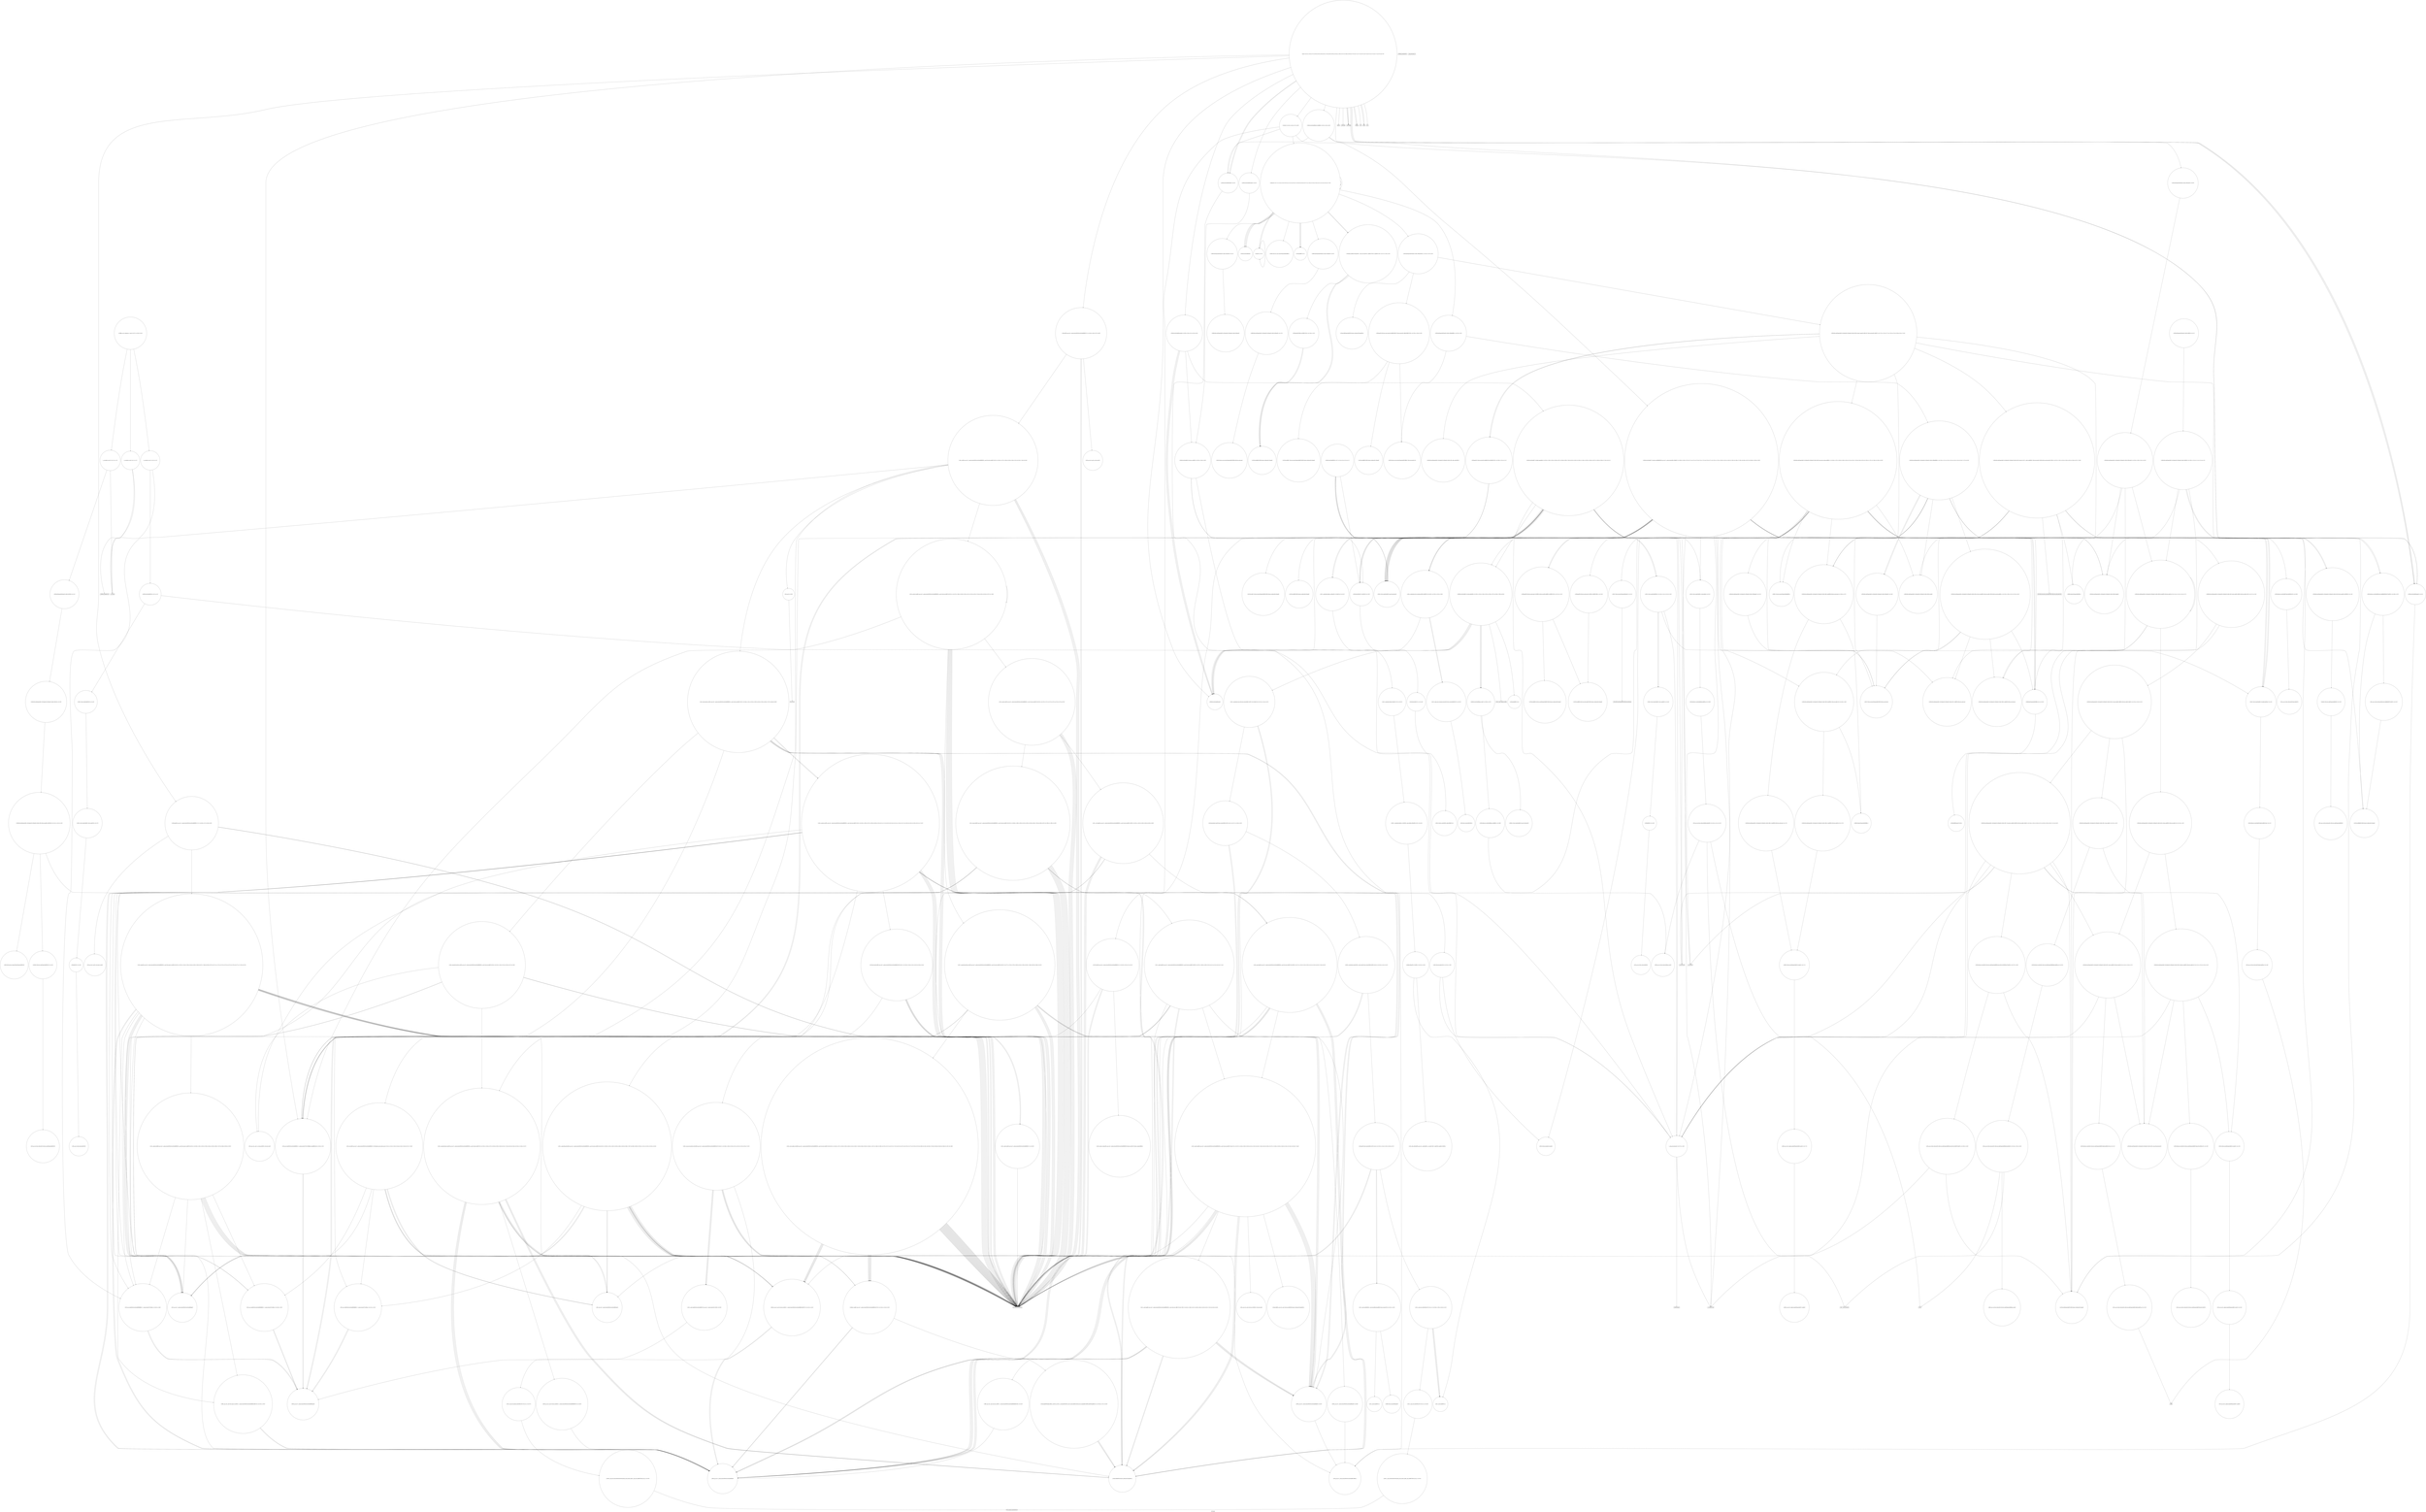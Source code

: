 digraph "Call Graph" {
	label="Call Graph";

	Node0x5597ccae9ef0 [shape=record,shape=circle,label="{__cxx_global_var_init|{<s0>1|<s1>2}}"];
	Node0x5597ccae9ef0:s0 -> Node0x5597ccae9f70[color=black];
	Node0x5597ccae9ef0:s1 -> Node0x5597cd0d2f80[color=black];
	Node0x5597cd0da840 [shape=record,shape=circle,label="{_ZSt13__copy_move_aILb1EPxS0_ET1_T0_S2_S1_|{<s0>334}}"];
	Node0x5597cd0da840:s0 -> Node0x5597cd0da940[color=black];
	Node0x5597cd0d4680 [shape=record,shape=circle,label="{_ZNSt8_Rb_treeISt4pairIxxES1_St9_IdentityIS1_ESt4lessIS1_ESaIS1_EE6_S_keyEPKSt13_Rb_tree_nodeIS1_E|{<s0>168|<s1>169}}"];
	Node0x5597cd0d4680:s0 -> Node0x5597cd0d4800[color=black];
	Node0x5597cd0d4680:s1 -> Node0x5597cd0d4780[color=black];
	Node0x5597cd0d3500 [shape=record,shape=circle,label="{_ZNKSt23_Rb_tree_const_iteratorISt4pairIxxEEneERKS2_}"];
	Node0x5597cd0d6f20 [shape=record,shape=circle,label="{_ZSt14__partial_sortIN9__gnu_cxx17__normal_iteratorIPxSt6vectorIxSaIxEEEENS0_5__ops15_Iter_less_iterEEvT_S9_S9_T0_|{<s0>370|<s1>371|<s2>372|<s3>373|<s4>374|<s5>375|<s6>376}}"];
	Node0x5597cd0d6f20:s0 -> Node0x5597cd0d4600[color=black];
	Node0x5597cd0d6f20:s1 -> Node0x5597cd0d4600[color=black];
	Node0x5597cd0d6f20:s2 -> Node0x5597cd0d4600[color=black];
	Node0x5597cd0d6f20:s3 -> Node0x5597cd0d7020[color=black];
	Node0x5597cd0d6f20:s4 -> Node0x5597cd0d4600[color=black];
	Node0x5597cd0d6f20:s5 -> Node0x5597cd0d4600[color=black];
	Node0x5597cd0d6f20:s6 -> Node0x5597cd0d70a0[color=black];
	Node0x5597cd0d4d80 [shape=record,shape=circle,label="{_ZNSt4pairISt23_Rb_tree_const_iteratorIS_IxxEEbEC2IRSt17_Rb_tree_iteratorIS1_ERbLb1EEEOT_OT0_|{<s0>183|<s1>184|<s2>185}}"];
	Node0x5597cd0d4d80:s0 -> Node0x5597cd0d94c0[color=black];
	Node0x5597cd0d4d80:s1 -> Node0x5597cd0d6aa0[color=black];
	Node0x5597cd0d4d80:s2 -> Node0x5597cd0d9540[color=black];
	Node0x5597cd0d3c00 [shape=record,shape=Mrecord,label="{fprintf}"];
	Node0x5597cd0d7620 [shape=record,shape=circle,label="{_ZNK9__gnu_cxx17__normal_iteratorIPxSt6vectorIxSaIxEEEmiEl|{<s0>489}}"];
	Node0x5597cd0d7620:s0 -> Node0x5597cd0d95c0[color=black];
	Node0x5597cd0d5480 [shape=record,shape=circle,label="{_ZNKSt8_Rb_treeISt4pairIxxES1_St9_IdentityIS1_ESt4lessIS1_ESaIS1_EE11_Alloc_nodeclIS1_EEPSt13_Rb_tree_nodeIS1_EOT_|{<s0>217|<s1>218}}"];
	Node0x5597cd0d5480:s0 -> Node0x5597cd0d5000[color=black];
	Node0x5597cd0d5480:s1 -> Node0x5597cd0d5580[color=black];
	Node0x5597cd0d4300 [shape=record,shape=circle,label="{_ZNSaISt13_Rb_tree_nodeISt4pairIxxEEEC2Ev|{<s0>104}}"];
	Node0x5597cd0d4300:s0 -> Node0x5597cd0d4480[color=black];
	Node0x5597cd0d7d20 [shape=record,shape=circle,label="{_ZSt8__uniqueIN9__gnu_cxx17__normal_iteratorIPxSt6vectorIxSaIxEEEENS0_5__ops19_Iter_equal_to_iterEET_S9_S9_T0_|{<s0>561|<s1>562|<s2>563|<s3>564|<s4>565|<s5>566|<s6>567|<s7>568|<s8>569|<s9>570|<s10>571|<s11>572|<s12>573|<s13>574|<s14>575|<s15>576|<s16>577|<s17>578|<s18>579}}"];
	Node0x5597cd0d7d20:s0 -> Node0x5597cd0d4600[color=black];
	Node0x5597cd0d7d20:s1 -> Node0x5597cd0d4600[color=black];
	Node0x5597cd0d7d20:s2 -> Node0x5597cd0d7e20[color=black];
	Node0x5597cd0d7d20:s3 -> Node0x5597cd0d4600[color=black];
	Node0x5597cd0d7d20:s4 -> Node0x5597cd0d9740[color=black];
	Node0x5597cd0d7d20:s5 -> Node0x5597cd0d4600[color=black];
	Node0x5597cd0d7d20:s6 -> Node0x5597cd0d4600[color=black];
	Node0x5597cd0d7d20:s7 -> Node0x5597cd0d9940[color=black];
	Node0x5597cd0d7d20:s8 -> Node0x5597cd0d9940[color=black];
	Node0x5597cd0d7d20:s9 -> Node0x5597cd0dad40[color=black];
	Node0x5597cd0d7d20:s10 -> Node0x5597cd0d4600[color=black];
	Node0x5597cd0d7d20:s11 -> Node0x5597cd0d4600[color=black];
	Node0x5597cd0d7d20:s12 -> Node0x5597cd0d7ea0[color=black];
	Node0x5597cd0d7d20:s13 -> Node0x5597cd0d9ac0[color=black];
	Node0x5597cd0d7d20:s14 -> Node0x5597cd0d9b40[color=black];
	Node0x5597cd0d7d20:s15 -> Node0x5597cd0d9940[color=black];
	Node0x5597cd0d7d20:s16 -> Node0x5597cd0d9ac0[color=black];
	Node0x5597cd0d7d20:s17 -> Node0x5597cd0d9940[color=black];
	Node0x5597cd0d7d20:s18 -> Node0x5597cd0d4600[color=black];
	Node0x5597cd0d93c0 [shape=record,shape=circle,label="{_ZSt7forwardISt17_Rb_tree_iteratorISt4pairIxxEEEOT_RNSt16remove_referenceIS4_E4typeE}"];
	Node0x5597cd0d5a20 [shape=record,shape=circle,label="{_ZNSt8_Rb_treeISt4pairIxxES1_St9_IdentityIS1_ESt4lessIS1_ESaIS1_EE7_S_leftEPSt18_Rb_tree_node_base}"];
	Node0x5597cd0d9ac0 [shape=record,shape=circle,label="{_ZNK9__gnu_cxx17__normal_iteratorIPxSt6vectorIxSaIxEEEdeEv}"];
	Node0x5597cd0d6120 [shape=record,shape=circle,label="{_ZN9__gnu_cxx13new_allocatorISt13_Rb_tree_nodeISt4pairIxxEEED2Ev}"];
	Node0x5597cd0da1c0 [shape=record,shape=circle,label="{_ZSt3maxImERKT_S2_S2_}"];
	Node0x5597cd0d6820 [shape=record,shape=circle,label="{_ZNSt16allocator_traitsISaIxEE10deallocateERS0_Pxm|{<s0>147}}"];
	Node0x5597cd0d6820:s0 -> Node0x5597cd0d68a0[color=black];
	Node0x5597ccae9f70 [shape=record,shape=Mrecord,label="{_ZNSt8ios_base4InitC1Ev}"];
	Node0x5597cd0da8c0 [shape=record,shape=circle,label="{_ZSt12__niter_baseIPxET_S1_}"];
	Node0x5597cd0d4700 [shape=record,shape=circle,label="{_ZNSt17_Rb_tree_iteratorISt4pairIxxEEC2EPSt18_Rb_tree_node_base}"];
	Node0x5597cd0d3580 [shape=record,shape=circle,label="{_ZNKSt3setISt4pairIxxESt4lessIS1_ESaIS1_EE3endEv|{<s0>40}}"];
	Node0x5597cd0d3580:s0 -> Node0x5597cd0d4b00[color=black];
	Node0x5597cd0d6fa0 [shape=record,shape=circle,label="{_ZSt27__unguarded_partition_pivotIN9__gnu_cxx17__normal_iteratorIPxSt6vectorIxSaIxEEEENS0_5__ops15_Iter_less_iterEET_S9_S9_T0_|{<s0>377|<s1>378|<s2>379|<s3>380|<s4>381|<s5>382|<s6>383|<s7>384|<s8>385|<s9>386|<s10>387}}"];
	Node0x5597cd0d6fa0:s0 -> Node0x5597cd0d3f80[color=black];
	Node0x5597cd0d6fa0:s1 -> Node0x5597cd0d72a0[color=black];
	Node0x5597cd0d6fa0:s2 -> Node0x5597cd0d4600[color=black];
	Node0x5597cd0d6fa0:s3 -> Node0x5597cd0d72a0[color=black];
	Node0x5597cd0d6fa0:s4 -> Node0x5597cd0d4600[color=black];
	Node0x5597cd0d6fa0:s5 -> Node0x5597cd0d7620[color=black];
	Node0x5597cd0d6fa0:s6 -> Node0x5597cd0d75a0[color=black];
	Node0x5597cd0d6fa0:s7 -> Node0x5597cd0d72a0[color=black];
	Node0x5597cd0d6fa0:s8 -> Node0x5597cd0d4600[color=black];
	Node0x5597cd0d6fa0:s9 -> Node0x5597cd0d4600[color=black];
	Node0x5597cd0d6fa0:s10 -> Node0x5597cd0d76a0[color=black];
	Node0x5597cd0d4e00 [shape=record,shape=circle,label="{_ZNSt8_Rb_treeISt4pairIxxES1_St9_IdentityIS1_ESt4lessIS1_ESaIS1_EE24_M_get_insert_unique_posERKS1_|{<s0>186|<s1>187|<s2>188|<s3>189|<s4>190|<s5>191|<s6>192|<s7>193|<s8>194|<s9>195|<s10>196|<s11>197|<s12>198|<s13>199|<s14>200}}"];
	Node0x5597cd0d4e00:s0 -> Node0x5597cd0d58a0[color=black];
	Node0x5597cd0d4e00:s1 -> Node0x5597cd0d6ba0[color=black];
	Node0x5597cd0d4e00:s2 -> Node0x5597cd0d4680[color=black];
	Node0x5597cd0d4e00:s3 -> Node0x5597cd0d6d20[color=black];
	Node0x5597cd0d4e00:s4 -> Node0x5597cd0d5a20[color=black];
	Node0x5597cd0d4e00:s5 -> Node0x5597cd0d59a0[color=black];
	Node0x5597cd0d4e00:s6 -> Node0x5597cd0d4700[color=black];
	Node0x5597cd0d4e00:s7 -> Node0x5597cd0d5100[color=black];
	Node0x5597cd0d4e00:s8 -> Node0x5597cd0d6c20[color=black];
	Node0x5597cd0d4e00:s9 -> Node0x5597cd0d5180[color=black];
	Node0x5597cd0d4e00:s10 -> Node0x5597cd0d5200[color=black];
	Node0x5597cd0d4e00:s11 -> Node0x5597cd0d6da0[color=black];
	Node0x5597cd0d4e00:s12 -> Node0x5597cd0d6d20[color=black];
	Node0x5597cd0d4e00:s13 -> Node0x5597cd0d5180[color=black];
	Node0x5597cd0d4e00:s14 -> Node0x5597cd0d5280[color=black];
	Node0x5597cd0d3c80 [shape=record,shape=Mrecord,label="{_ZNSirsERi}"];
	Node0x5597cd0d76a0 [shape=record,shape=circle,label="{_ZSt21__unguarded_partitionIN9__gnu_cxx17__normal_iteratorIPxSt6vectorIxSaIxEEEENS0_5__ops15_Iter_less_iterEET_S9_S9_S9_T0_|{<s0>490|<s1>491|<s2>492|<s3>493|<s4>494|<s5>495|<s6>496|<s7>497|<s8>498|<s9>499|<s10>500|<s11>501|<s12>502|<s13>503|<s14>504}}"];
	Node0x5597cd0d76a0:s0 -> Node0x5597cd0d4600[color=black];
	Node0x5597cd0d76a0:s1 -> Node0x5597cd0d4600[color=black];
	Node0x5597cd0d76a0:s2 -> Node0x5597cd0d71a0[color=black];
	Node0x5597cd0d76a0:s3 -> Node0x5597cd0d9940[color=black];
	Node0x5597cd0d76a0:s4 -> Node0x5597cd0d97c0[color=black];
	Node0x5597cd0d76a0:s5 -> Node0x5597cd0d4600[color=black];
	Node0x5597cd0d76a0:s6 -> Node0x5597cd0d4600[color=black];
	Node0x5597cd0d76a0:s7 -> Node0x5597cd0d71a0[color=black];
	Node0x5597cd0d76a0:s8 -> Node0x5597cd0d97c0[color=black];
	Node0x5597cd0d76a0:s9 -> Node0x5597cd0d9840[color=black];
	Node0x5597cd0d76a0:s10 -> Node0x5597cd0d4600[color=black];
	Node0x5597cd0d76a0:s11 -> Node0x5597cd0d4600[color=black];
	Node0x5597cd0d76a0:s12 -> Node0x5597cd0d4600[color=black];
	Node0x5597cd0d76a0:s13 -> Node0x5597cd0d98c0[color=black];
	Node0x5597cd0d76a0:s14 -> Node0x5597cd0d9940[color=black];
	Node0x5597cd0d5500 [shape=record,shape=Mrecord,label="{_ZSt29_Rb_tree_insert_and_rebalancebPSt18_Rb_tree_node_baseS0_RS_}"];
	Node0x5597cd0d4380 [shape=record,shape=circle,label="{_ZNSt20_Rb_tree_key_compareISt4lessISt4pairIxxEEEC2Ev}"];
	Node0x5597cd0d7da0 [shape=record,shape=circle,label="{_ZN9__gnu_cxx5__ops20__iter_equal_to_iterEv}"];
	Node0x5597cd0d9440 [shape=record,shape=circle,label="{_ZSt7forwardIbEOT_RNSt16remove_referenceIS0_E4typeE}"];
	Node0x5597cd0d5aa0 [shape=record,shape=circle,label="{_ZNSt8_Rb_treeISt4pairIxxES1_St9_IdentityIS1_ESt4lessIS1_ESaIS1_EE12_M_drop_nodeEPSt13_Rb_tree_nodeIS1_E|{<s0>119|<s1>120}}"];
	Node0x5597cd0d5aa0:s0 -> Node0x5597cd0d5b20[color=black];
	Node0x5597cd0d5aa0:s1 -> Node0x5597cd0d5ba0[color=black];
	Node0x5597cd0d9b40 [shape=record,shape=circle,label="{_ZSt4moveIRxEONSt16remove_referenceIT_E4typeEOS2_}"];
	Node0x5597cd0d61a0 [shape=record,shape=circle,label="{_ZSt7forwardIRxEOT_RNSt16remove_referenceIS1_E4typeE}"];
	Node0x5597cd0da240 [shape=record,shape=circle,label="{_ZNSt16allocator_traitsISaIxEE8max_sizeERKS0_|{<s0>308}}"];
	Node0x5597cd0da240:s0 -> Node0x5597cd0da340[color=black];
	Node0x5597cd0d68a0 [shape=record,shape=circle,label="{_ZN9__gnu_cxx13new_allocatorIxE10deallocateEPxm|{<s0>148}}"];
	Node0x5597cd0d68a0:s0 -> Node0x5597cd0d6020[color=black];
	Node0x5597cd0d2f00 [shape=record,shape=Mrecord,label="{_ZNSt8ios_base4InitD1Ev}"];
	Node0x5597cd0da940 [shape=record,shape=circle,label="{_ZNSt11__copy_moveILb1ELb1ESt26random_access_iterator_tagE8__copy_mIxEEPT_PKS3_S6_S4_|{<s0>335}}"];
	Node0x5597cd0da940:s0 -> Node0x5597cd0da9c0[color=black];
	Node0x5597cd0d4780 [shape=record,shape=circle,label="{_ZNKSt9_IdentityISt4pairIxxEEclERKS1_}"];
	Node0x5597cd0d3600 [shape=record,shape=circle,label="{_ZNKSt3setISt4pairIxxESt4lessIS1_ESaIS1_EE4sizeEv|{<s0>41}}"];
	Node0x5597cd0d3600:s0 -> Node0x5597cd0d4c00[color=black];
	Node0x5597cd0d7020 [shape=record,shape=circle,label="{_ZSt13__heap_selectIN9__gnu_cxx17__normal_iteratorIPxSt6vectorIxSaIxEEEENS0_5__ops15_Iter_less_iterEEvT_S9_S9_T0_|{<s0>388|<s1>389|<s2>390|<s3>391|<s4>392|<s5>393|<s6>394|<s7>395|<s8>396|<s9>397|<s10>398|<s11>399|<s12>400}}"];
	Node0x5597cd0d7020:s0 -> Node0x5597cd0d4600[color=black];
	Node0x5597cd0d7020:s1 -> Node0x5597cd0d4600[color=black];
	Node0x5597cd0d7020:s2 -> Node0x5597cd0d7120[color=black];
	Node0x5597cd0d7020:s3 -> Node0x5597cd0d4600[color=black];
	Node0x5597cd0d7020:s4 -> Node0x5597cd0d9840[color=black];
	Node0x5597cd0d7020:s5 -> Node0x5597cd0d4600[color=black];
	Node0x5597cd0d7020:s6 -> Node0x5597cd0d4600[color=black];
	Node0x5597cd0d7020:s7 -> Node0x5597cd0d71a0[color=black];
	Node0x5597cd0d7020:s8 -> Node0x5597cd0d4600[color=black];
	Node0x5597cd0d7020:s9 -> Node0x5597cd0d4600[color=black];
	Node0x5597cd0d7020:s10 -> Node0x5597cd0d4600[color=black];
	Node0x5597cd0d7020:s11 -> Node0x5597cd0d7220[color=black];
	Node0x5597cd0d7020:s12 -> Node0x5597cd0d9940[color=black];
	Node0x5597cd0d4e80 [shape=record,shape=circle,label="{_ZNKSt9_IdentityISt4pairIxxEEclERS1_}"];
	Node0x5597cd0d3d00 [shape=record,shape=Mrecord,label="{_ZNSirsERx}"];
	Node0x5597cd0d7720 [shape=record,shape=Mrecord,label="{llvm.ctlz.i64}"];
	Node0x5597cd0d5580 [shape=record,shape=circle,label="{_ZNSt8_Rb_treeISt4pairIxxES1_St9_IdentityIS1_ESt4lessIS1_ESaIS1_EE14_M_create_nodeIJS1_EEEPSt13_Rb_tree_nodeIS1_EDpOT_|{<s0>219|<s1>220|<s2>221}}"];
	Node0x5597cd0d5580:s0 -> Node0x5597cd0d8e40[color=black];
	Node0x5597cd0d5580:s1 -> Node0x5597cd0d5000[color=black];
	Node0x5597cd0d5580:s2 -> Node0x5597cd0d8ec0[color=black];
	Node0x5597cd0d4400 [shape=record,shape=circle,label="{_ZNSt15_Rb_tree_headerC2Ev|{<s0>105|<s1>106}}"];
	Node0x5597cd0d4400:s0 -> Node0x5597cd0d4500[color=black];
	Node0x5597cd0d4400:s1 -> Node0x5597cd0d5620[color=black];
	Node0x5597cd0d7e20 [shape=record,shape=circle,label="{_ZSt15__adjacent_findIN9__gnu_cxx17__normal_iteratorIPxSt6vectorIxSaIxEEEENS0_5__ops19_Iter_equal_to_iterEET_S9_S9_T0_|{<s0>580|<s1>581|<s2>582|<s3>583|<s4>584|<s5>585|<s6>586|<s7>587|<s8>588|<s9>589|<s10>590}}"];
	Node0x5597cd0d7e20:s0 -> Node0x5597cd0d9740[color=black];
	Node0x5597cd0d7e20:s1 -> Node0x5597cd0d4600[color=black];
	Node0x5597cd0d7e20:s2 -> Node0x5597cd0d4600[color=black];
	Node0x5597cd0d7e20:s3 -> Node0x5597cd0d9940[color=black];
	Node0x5597cd0d7e20:s4 -> Node0x5597cd0dad40[color=black];
	Node0x5597cd0d7e20:s5 -> Node0x5597cd0d4600[color=black];
	Node0x5597cd0d7e20:s6 -> Node0x5597cd0d4600[color=black];
	Node0x5597cd0d7e20:s7 -> Node0x5597cd0d7ea0[color=black];
	Node0x5597cd0d7e20:s8 -> Node0x5597cd0d4600[color=black];
	Node0x5597cd0d7e20:s9 -> Node0x5597cd0d4600[color=black];
	Node0x5597cd0d7e20:s10 -> Node0x5597cd0d4600[color=black];
	Node0x5597cd0d94c0 [shape=record,shape=circle,label="{_ZSt7forwardIRSt17_Rb_tree_iteratorISt4pairIxxEEEOT_RNSt16remove_referenceIS5_E4typeE}"];
	Node0x5597cd0d5b20 [shape=record,shape=circle,label="{_ZNSt8_Rb_treeISt4pairIxxES1_St9_IdentityIS1_ESt4lessIS1_ESaIS1_EE15_M_destroy_nodeEPSt13_Rb_tree_nodeIS1_E|{<s0>121|<s1>122|<s2>123|<s3>124}}"];
	Node0x5597cd0d5b20:s0 -> Node0x5597cd0d5ca0[color=black];
	Node0x5597cd0d5b20:s1 -> Node0x5597cd0d5d20[color=black];
	Node0x5597cd0d5b20:s2 -> Node0x5597cd0d5c20[color=black];
	Node0x5597cd0d5b20:s3 -> Node0x5597cd0d5620[color=black];
	Node0x5597cd0d9bc0 [shape=record,shape=circle,label="{_ZNSt8_Rb_treeISt4pairIxxES1_St9_IdentityIS1_ESt4lessIS1_ESaIS1_EE5clearEv|{<s0>259|<s1>260|<s2>261|<s3>262}}"];
	Node0x5597cd0d9bc0:s0 -> Node0x5597cd0d58a0[color=black];
	Node0x5597cd0d9bc0:s1 -> Node0x5597cd0d5820[color=black];
	Node0x5597cd0d9bc0:s2 -> Node0x5597cd0d4500[color=black];
	Node0x5597cd0d9bc0:s3 -> Node0x5597cd0d5620[color=black];
	Node0x5597cd0d6220 [shape=record,shape=circle,label="{_ZNSt4pairIxxEC2IRxS2_Lb1EEEOT_OT0_|{<s0>134|<s1>135}}"];
	Node0x5597cd0d6220:s0 -> Node0x5597cd0d61a0[color=black];
	Node0x5597cd0d6220:s1 -> Node0x5597cd0d61a0[color=black];
	Node0x5597cd0da2c0 [shape=record,shape=circle,label="{_ZNKSt12_Vector_baseIxSaIxEE19_M_get_Tp_allocatorEv}"];
	Node0x5597cd0d6920 [shape=record,shape=circle,label="{_ZNSaIxED2Ev|{<s0>149}}"];
	Node0x5597cd0d6920:s0 -> Node0x5597cd0d69a0[color=black];
	Node0x5597cd0d2f80 [shape=record,shape=Mrecord,label="{__cxa_atexit}"];
	Node0x5597cd0da9c0 [shape=record,shape=Mrecord,label="{llvm.memmove.p0i8.p0i8.i64}"];
	Node0x5597cd0d4800 [shape=record,shape=circle,label="{_ZNSt8_Rb_treeISt4pairIxxES1_St9_IdentityIS1_ESt4lessIS1_ESaIS1_EE8_S_valueEPKSt13_Rb_tree_nodeIS1_E|{<s0>170}}"];
	Node0x5597cd0d4800:s0 -> Node0x5597cd0d4880[color=black];
	Node0x5597cd0d3680 [shape=record,shape=circle,label="{_ZNSt3setISt4pairIxxESt4lessIS1_ESaIS1_EE6insertEOS1_|{<s0>42|<s1>43|<s2>44}}"];
	Node0x5597cd0d3680:s0 -> Node0x5597cd0d4d00[color=black];
	Node0x5597cd0d3680:s1 -> Node0x5597cd0d4c80[color=black];
	Node0x5597cd0d3680:s2 -> Node0x5597cd0d4d80[color=black];
	Node0x5597cd0d70a0 [shape=record,shape=circle,label="{_ZSt11__sort_heapIN9__gnu_cxx17__normal_iteratorIPxSt6vectorIxSaIxEEEENS0_5__ops15_Iter_less_iterEEvT_S9_RT0_|{<s0>401|<s1>402|<s2>403|<s3>404|<s4>405|<s5>406}}"];
	Node0x5597cd0d70a0:s0 -> Node0x5597cd0d3f80[color=black];
	Node0x5597cd0d70a0:s1 -> Node0x5597cd0d97c0[color=black];
	Node0x5597cd0d70a0:s2 -> Node0x5597cd0d4600[color=black];
	Node0x5597cd0d70a0:s3 -> Node0x5597cd0d4600[color=black];
	Node0x5597cd0d70a0:s4 -> Node0x5597cd0d4600[color=black];
	Node0x5597cd0d70a0:s5 -> Node0x5597cd0d7220[color=black];
	Node0x5597cd0d4f00 [shape=record,shape=circle,label="{_ZNSt8_Rb_treeISt4pairIxxES1_St9_IdentityIS1_ESt4lessIS1_ESaIS1_EE11_Alloc_nodeC2ERS7_}"];
	Node0x5597cd0d3d80 [shape=record,shape=circle,label="{_ZNSt6vectorIxSaIxEE5clearEv|{<s0>81}}"];
	Node0x5597cd0d3d80:s0 -> Node0x5597cd0d9c40[color=black];
	Node0x5597cd0d77a0 [shape=record,shape=circle,label="{_ZSt16__insertion_sortIN9__gnu_cxx17__normal_iteratorIPxSt6vectorIxSaIxEEEENS0_5__ops15_Iter_less_iterEEvT_S9_T0_|{<s0>505|<s1>506|<s2>507|<s3>508|<s4>509|<s5>510|<s6>511|<s7>512|<s8>513|<s9>514|<s10>515|<s11>516|<s12>517|<s13>518|<s14>519|<s15>520|<s16>521|<s17>522}}"];
	Node0x5597cd0d77a0:s0 -> Node0x5597cd0d9740[color=black];
	Node0x5597cd0d77a0:s1 -> Node0x5597cd0d72a0[color=black];
	Node0x5597cd0d77a0:s2 -> Node0x5597cd0dad40[color=black];
	Node0x5597cd0d77a0:s3 -> Node0x5597cd0d4600[color=black];
	Node0x5597cd0d77a0:s4 -> Node0x5597cd0d4600[color=black];
	Node0x5597cd0d77a0:s5 -> Node0x5597cd0d71a0[color=black];
	Node0x5597cd0d77a0:s6 -> Node0x5597cd0d9ac0[color=black];
	Node0x5597cd0d77a0:s7 -> Node0x5597cd0d9b40[color=black];
	Node0x5597cd0d77a0:s8 -> Node0x5597cd0d4600[color=black];
	Node0x5597cd0d77a0:s9 -> Node0x5597cd0d4600[color=black];
	Node0x5597cd0d77a0:s10 -> Node0x5597cd0d72a0[color=black];
	Node0x5597cd0d77a0:s11 -> Node0x5597cd0d78a0[color=black];
	Node0x5597cd0d77a0:s12 -> Node0x5597cd0d9b40[color=black];
	Node0x5597cd0d77a0:s13 -> Node0x5597cd0d9ac0[color=black];
	Node0x5597cd0d77a0:s14 -> Node0x5597cd0d4600[color=black];
	Node0x5597cd0d77a0:s15 -> Node0x5597cd0d79a0[color=black];
	Node0x5597cd0d77a0:s16 -> Node0x5597cd0d7920[color=black];
	Node0x5597cd0d77a0:s17 -> Node0x5597cd0d9940[color=black];
	Node0x5597cd0d8e40 [shape=record,shape=circle,label="{_ZNSt8_Rb_treeISt4pairIxxES1_St9_IdentityIS1_ESt4lessIS1_ESaIS1_EE11_M_get_nodeEv|{<s0>222|<s1>223}}"];
	Node0x5597cd0d8e40:s0 -> Node0x5597cd0d5ca0[color=black];
	Node0x5597cd0d8e40:s1 -> Node0x5597cd0d8f40[color=black];
	Node0x5597cd0d4480 [shape=record,shape=circle,label="{_ZN9__gnu_cxx13new_allocatorISt13_Rb_tree_nodeISt4pairIxxEEEC2Ev}"];
	Node0x5597cd0d7ea0 [shape=record,shape=circle,label="{_ZNK9__gnu_cxx5__ops19_Iter_equal_to_iterclINS_17__normal_iteratorIPxSt6vectorIxSaIxEEEES8_EEbT_T0_|{<s0>591|<s1>592}}"];
	Node0x5597cd0d7ea0:s0 -> Node0x5597cd0d9ac0[color=black];
	Node0x5597cd0d7ea0:s1 -> Node0x5597cd0d9ac0[color=black];
	Node0x5597cd0d9540 [shape=record,shape=circle,label="{_ZSt7forwardIRbEOT_RNSt16remove_referenceIS1_E4typeE}"];
	Node0x5597cd0d5ba0 [shape=record,shape=circle,label="{_ZNSt8_Rb_treeISt4pairIxxES1_St9_IdentityIS1_ESt4lessIS1_ESaIS1_EE11_M_put_nodeEPSt13_Rb_tree_nodeIS1_E|{<s0>125|<s1>126|<s2>127}}"];
	Node0x5597cd0d5ba0:s0 -> Node0x5597cd0d5ca0[color=black];
	Node0x5597cd0d5ba0:s1 -> Node0x5597cd0d5f20[color=black];
	Node0x5597cd0d5ba0:s2 -> Node0x5597cd0d5620[color=black];
	Node0x5597cd0d9c40 [shape=record,shape=circle,label="{_ZNSt6vectorIxSaIxEE15_M_erase_at_endEPx|{<s0>263|<s1>264|<s2>265}}"];
	Node0x5597cd0d9c40:s0 -> Node0x5597cd0d6520[color=black];
	Node0x5597cd0d9c40:s1 -> Node0x5597cd0d64a0[color=black];
	Node0x5597cd0d9c40:s2 -> Node0x5597cd0d5620[color=black];
	Node0x5597cd0d62a0 [shape=record,shape=circle,label="{_ZNSt12_Vector_baseIxSaIxEEC2Ev|{<s0>136}}"];
	Node0x5597cd0d62a0:s0 -> Node0x5597cd0d6320[color=black];
	Node0x5597cd0da340 [shape=record,shape=circle,label="{_ZNK9__gnu_cxx13new_allocatorIxE8max_sizeEv}"];
	Node0x5597cd0d69a0 [shape=record,shape=circle,label="{_ZN9__gnu_cxx13new_allocatorIxED2Ev}"];
	Node0x5597cd0d3000 [shape=record,shape=circle,label="{__cxx_global_var_init.1|{<s0>3|<s1>4}}"];
	Node0x5597cd0d3000:s0 -> Node0x5597cd0d3080[color=black];
	Node0x5597cd0d3000:s1 -> Node0x5597cd0d2f80[color=black];
	Node0x5597cd0daa40 [shape=record,shape=circle,label="{_ZSt12__miter_baseIPxET_S1_}"];
	Node0x5597cd0d4880 [shape=record,shape=circle,label="{_ZNKSt13_Rb_tree_nodeISt4pairIxxEE9_M_valptrEv|{<s0>171}}"];
	Node0x5597cd0d4880:s0 -> Node0x5597cd0d4900[color=black];
	Node0x5597cd0d3700 [shape=record,shape=circle,label="{_ZSt3minIxERKT_S2_S2_}"];
	Node0x5597cd0d7120 [shape=record,shape=circle,label="{_ZSt11__make_heapIN9__gnu_cxx17__normal_iteratorIPxSt6vectorIxSaIxEEEENS0_5__ops15_Iter_less_iterEEvT_S9_RT0_|{<s0>407|<s1>408|<s2>409|<s3>410|<s4>411|<s5>412|<s6>413|<s7>414}}"];
	Node0x5597cd0d7120:s0 -> Node0x5597cd0d3f80[color=black];
	Node0x5597cd0d7120:s1 -> Node0x5597cd0d3f80[color=black];
	Node0x5597cd0d7120:s2 -> Node0x5597cd0d72a0[color=black];
	Node0x5597cd0d7120:s3 -> Node0x5597cd0d9ac0[color=black];
	Node0x5597cd0d7120:s4 -> Node0x5597cd0d9b40[color=black];
	Node0x5597cd0d7120:s5 -> Node0x5597cd0d4600[color=black];
	Node0x5597cd0d7120:s6 -> Node0x5597cd0d9b40[color=black];
	Node0x5597cd0d7120:s7 -> Node0x5597cd0d7320[color=black];
	Node0x5597cd0d4f80 [shape=record,shape=circle,label="{_ZNSt8_Rb_treeISt4pairIxxES1_St9_IdentityIS1_ESt4lessIS1_ESaIS1_EE10_M_insert_IS1_NS7_11_Alloc_nodeEEESt17_Rb_tree_iteratorIS1_EPSt18_Rb_tree_node_baseSD_OT_RT0_|{<s0>201|<s1>202|<s2>203|<s3>204|<s4>205|<s5>206|<s6>207|<s7>208}}"];
	Node0x5597cd0d4f80:s0 -> Node0x5597cd0d6ba0[color=black];
	Node0x5597cd0d4f80:s1 -> Node0x5597cd0d4e80[color=black];
	Node0x5597cd0d4f80:s2 -> Node0x5597cd0d6da0[color=black];
	Node0x5597cd0d4f80:s3 -> Node0x5597cd0d6d20[color=black];
	Node0x5597cd0d4f80:s4 -> Node0x5597cd0d5000[color=black];
	Node0x5597cd0d4f80:s5 -> Node0x5597cd0d5480[color=black];
	Node0x5597cd0d4f80:s6 -> Node0x5597cd0d5500[color=black];
	Node0x5597cd0d4f80:s7 -> Node0x5597cd0d4700[color=black];
	Node0x5597cd0d3e00 [shape=record,shape=circle,label="{_ZNSt6vectorIxSaIxEE9push_backERKx|{<s0>82|<s1>83|<s2>84}}"];
	Node0x5597cd0d3e00:s0 -> Node0x5597cd0d9cc0[color=black];
	Node0x5597cd0d3e00:s1 -> Node0x5597cd0d3980[color=black];
	Node0x5597cd0d3e00:s2 -> Node0x5597cd0d9d40[color=black];
	Node0x5597cd0d7820 [shape=record,shape=circle,label="{_ZSt26__unguarded_insertion_sortIN9__gnu_cxx17__normal_iteratorIPxSt6vectorIxSaIxEEEENS0_5__ops15_Iter_less_iterEEvT_S9_T0_|{<s0>523|<s1>524|<s2>525|<s3>526|<s4>527|<s5>528}}"];
	Node0x5597cd0d7820:s0 -> Node0x5597cd0d4600[color=black];
	Node0x5597cd0d7820:s1 -> Node0x5597cd0dad40[color=black];
	Node0x5597cd0d7820:s2 -> Node0x5597cd0d4600[color=black];
	Node0x5597cd0d7820:s3 -> Node0x5597cd0d79a0[color=black];
	Node0x5597cd0d7820:s4 -> Node0x5597cd0d7920[color=black];
	Node0x5597cd0d7820:s5 -> Node0x5597cd0d9940[color=black];
	Node0x5597cd0d8ec0 [shape=record,shape=circle,label="{_ZNSt8_Rb_treeISt4pairIxxES1_St9_IdentityIS1_ESt4lessIS1_ESaIS1_EE17_M_construct_nodeIJS1_EEEvPSt13_Rb_tree_nodeIS1_EDpOT_|{<s0>224|<s1>225|<s2>226|<s3>227|<s4>228|<s5>229|<s6>230|<s7>231|<s8>232}}"];
	Node0x5597cd0d8ec0:s0 -> Node0x5597cd0d5ca0[color=black];
	Node0x5597cd0d8ec0:s1 -> Node0x5597cd0d5d20[color=black];
	Node0x5597cd0d8ec0:s2 -> Node0x5597cd0d5000[color=black];
	Node0x5597cd0d8ec0:s3 -> Node0x5597cd0d91c0[color=black];
	Node0x5597cd0d8ec0:s4 -> Node0x5597cd0d56a0[color=black];
	Node0x5597cd0d8ec0:s5 -> Node0x5597cd0d5ba0[color=black];
	Node0x5597cd0d8ec0:s6 -> Node0x5597cd0d9240[color=black];
	Node0x5597cd0d8ec0:s7 -> Node0x5597cd0d92c0[color=black];
	Node0x5597cd0d8ec0:s8 -> Node0x5597cd0d5620[color=black];
	Node0x5597cd0d4500 [shape=record,shape=circle,label="{_ZNSt15_Rb_tree_header8_M_resetEv}"];
	Node0x5597cd0d7f20 [shape=record,shape=circle,label="{_ZNSt6vectorIxSaIxEE17_M_default_appendEm|{<s0>593|<s1>594|<s2>595|<s3>596|<s4>597|<s5>598|<s6>599|<s7>600|<s8>601|<s9>602|<s10>603|<s11>604|<s12>605|<s13>606|<s14>607|<s15>608|<s16>609|<s17>610|<s18>611}}"];
	Node0x5597cd0d7f20:s0 -> Node0x5597cd0d6520[color=black];
	Node0x5597cd0d7f20:s1 -> Node0x5597cd0d7fa0[color=black];
	Node0x5597cd0d7f20:s2 -> Node0x5597cd0d9ec0[color=black];
	Node0x5597cd0d7f20:s3 -> Node0x5597cd0d4080[color=black];
	Node0x5597cd0d7f20:s4 -> Node0x5597cd0d9f40[color=black];
	Node0x5597cd0d7f20:s5 -> Node0x5597cd0d6520[color=black];
	Node0x5597cd0d7f20:s6 -> Node0x5597cd0d7fa0[color=black];
	Node0x5597cd0d7f20:s7 -> Node0x5597cd0d6520[color=black];
	Node0x5597cd0d7f20:s8 -> Node0x5597cd0d9fc0[color=black];
	Node0x5597cd0d7f20:s9 -> Node0x5597cd0d56a0[color=black];
	Node0x5597cd0d7f20:s10 -> Node0x5597cd0d6520[color=black];
	Node0x5597cd0d7f20:s11 -> Node0x5597cd0d64a0[color=black];
	Node0x5597cd0d7f20:s12 -> Node0x5597cd0d92c0[color=black];
	Node0x5597cd0d7f20:s13 -> Node0x5597cd0d6720[color=black];
	Node0x5597cd0d7f20:s14 -> Node0x5597cd0d9240[color=black];
	Node0x5597cd0d7f20:s15 -> Node0x5597cd0d6520[color=black];
	Node0x5597cd0d7f20:s16 -> Node0x5597cd0d64a0[color=black];
	Node0x5597cd0d7f20:s17 -> Node0x5597cd0d6720[color=black];
	Node0x5597cd0d7f20:s18 -> Node0x5597cd0d5620[color=black];
	Node0x5597cd0d95c0 [shape=record,shape=circle,label="{_ZN9__gnu_cxx17__normal_iteratorIPxSt6vectorIxSaIxEEEC2ERKS1_}"];
	Node0x5597cd0d5c20 [shape=record,shape=circle,label="{_ZNSt16allocator_traitsISaISt13_Rb_tree_nodeISt4pairIxxEEEE7destroyIS2_EEvRS4_PT_|{<s0>128}}"];
	Node0x5597cd0d5c20:s0 -> Node0x5597cd0d5da0[color=black];
	Node0x5597cd0d9cc0 [shape=record,shape=circle,label="{_ZNSt16allocator_traitsISaIxEE9constructIxJRKxEEEvRS0_PT_DpOT0_|{<s0>266|<s1>267}}"];
	Node0x5597cd0d9cc0:s0 -> Node0x5597cd0d9e40[color=black];
	Node0x5597cd0d9cc0:s1 -> Node0x5597cd0d9dc0[color=black];
	Node0x5597cd0d6320 [shape=record,shape=circle,label="{_ZNSt12_Vector_baseIxSaIxEE12_Vector_implC2Ev|{<s0>137}}"];
	Node0x5597cd0d6320:s0 -> Node0x5597cd0d63a0[color=black];
	Node0x5597cd0da3c0 [shape=record,shape=circle,label="{_ZNSt16allocator_traitsISaIxEE8allocateERS0_m|{<s0>309}}"];
	Node0x5597cd0da3c0:s0 -> Node0x5597cd0da440[color=black];
	Node0x5597cd0d6a20 [shape=record,shape=circle,label="{_ZNSt8_Rb_treeISt4pairIxxES1_St9_IdentityIS1_ESt4lessIS1_ESaIS1_EE4findERKS1_|{<s0>150|<s1>151|<s2>152|<s3>153|<s4>154|<s5>155|<s6>156|<s7>157|<s8>158}}"];
	Node0x5597cd0d6a20:s0 -> Node0x5597cd0d58a0[color=black];
	Node0x5597cd0d6a20:s1 -> Node0x5597cd0d6ba0[color=black];
	Node0x5597cd0d6a20:s2 -> Node0x5597cd0d6b20[color=black];
	Node0x5597cd0d6a20:s3 -> Node0x5597cd0d6ca0[color=black];
	Node0x5597cd0d6a20:s4 -> Node0x5597cd0d6c20[color=black];
	Node0x5597cd0d6a20:s5 -> Node0x5597cd0d6da0[color=black];
	Node0x5597cd0d6a20:s6 -> Node0x5597cd0d6d20[color=black];
	Node0x5597cd0d6a20:s7 -> Node0x5597cd0d6ca0[color=black];
	Node0x5597cd0d6a20:s8 -> Node0x5597cd0d4600[color=black];
	Node0x5597cd0d3080 [shape=record,shape=circle,label="{_ZNSt6vectorIxSaIxEEC2Ev|{<s0>5|<s1>6}}"];
	Node0x5597cd0d3080:s0 -> Node0x5597cd0d62a0[color=black];
	Node0x5597cd0d3080:s1 -> Node0x5597cd0d5620[color=black];
	Node0x5597cd0daac0 [shape=record,shape=circle,label="{_ZNKSt13move_iteratorIPxE4baseEv}"];
	Node0x5597cd0d4900 [shape=record,shape=circle,label="{_ZNK9__gnu_cxx16__aligned_membufISt4pairIxxEE6_M_ptrEv|{<s0>172}}"];
	Node0x5597cd0d4900:s0 -> Node0x5597cd0d4980[color=black];
	Node0x5597cd0d3780 [shape=record,shape=circle,label="{_ZNSt6vectorIxSaIxEEixEm}"];
	Node0x5597cd0d71a0 [shape=record,shape=circle,label="{_ZNK9__gnu_cxx5__ops15_Iter_less_iterclINS_17__normal_iteratorIPxSt6vectorIxSaIxEEEES8_EEbT_T0_|{<s0>415|<s1>416}}"];
	Node0x5597cd0d71a0:s0 -> Node0x5597cd0d9ac0[color=black];
	Node0x5597cd0d71a0:s1 -> Node0x5597cd0d9ac0[color=black];
	Node0x5597cd0d5000 [shape=record,shape=circle,label="{_ZSt7forwardISt4pairIxxEEOT_RNSt16remove_referenceIS2_E4typeE}"];
	Node0x5597cd0d3e80 [shape=record,shape=circle,label="{_ZSt4sortIN9__gnu_cxx17__normal_iteratorIPxSt6vectorIxSaIxEEEEEvT_S7_|{<s0>85|<s1>86|<s2>87|<s3>88}}"];
	Node0x5597cd0d3e80:s0 -> Node0x5597cd0d4600[color=black];
	Node0x5597cd0d3e80:s1 -> Node0x5597cd0d4600[color=black];
	Node0x5597cd0d3e80:s2 -> Node0x5597cd0dacc0[color=black];
	Node0x5597cd0d3e80:s3 -> Node0x5597cd0dac40[color=black];
	Node0x5597cd0d78a0 [shape=record,shape=circle,label="{_ZSt13move_backwardIN9__gnu_cxx17__normal_iteratorIPxSt6vectorIxSaIxEEEES6_ET0_T_S8_S7_|{<s0>529|<s1>530|<s2>531|<s3>532|<s4>533|<s5>534}}"];
	Node0x5597cd0d78a0:s0 -> Node0x5597cd0d4600[color=black];
	Node0x5597cd0d78a0:s1 -> Node0x5597cd0d7aa0[color=black];
	Node0x5597cd0d78a0:s2 -> Node0x5597cd0d4600[color=black];
	Node0x5597cd0d78a0:s3 -> Node0x5597cd0d7aa0[color=black];
	Node0x5597cd0d78a0:s4 -> Node0x5597cd0d4600[color=black];
	Node0x5597cd0d78a0:s5 -> Node0x5597cd0d7a20[color=black];
	Node0x5597cd0d8f40 [shape=record,shape=circle,label="{_ZNSt16allocator_traitsISaISt13_Rb_tree_nodeISt4pairIxxEEEE8allocateERS4_m|{<s0>233}}"];
	Node0x5597cd0d8f40:s0 -> Node0x5597cd0d8fc0[color=black];
	Node0x5597cd0d4580 [shape=record,shape=Mrecord,label="{__gxx_personality_v0}"];
	Node0x5597cd0d7fa0 [shape=record,shape=circle,label="{_ZSt27__uninitialized_default_n_aIPxmxET_S1_T0_RSaIT1_E|{<s0>612}}"];
	Node0x5597cd0d7fa0:s0 -> Node0x5597cd0d8020[color=black];
	Node0x5597cd0d9640 [shape=record,shape=circle,label="{_ZSt9__reverseIN9__gnu_cxx17__normal_iteratorIPxSt6vectorIxSaIxEEEEEvT_S7_St26random_access_iterator_tag|{<s0>241|<s1>242|<s2>243|<s3>244|<s4>245|<s5>246|<s6>247|<s7>248}}"];
	Node0x5597cd0d9640:s0 -> Node0x5597cd0d9740[color=black];
	Node0x5597cd0d9640:s1 -> Node0x5597cd0d97c0[color=black];
	Node0x5597cd0d9640:s2 -> Node0x5597cd0d9840[color=black];
	Node0x5597cd0d9640:s3 -> Node0x5597cd0d4600[color=black];
	Node0x5597cd0d9640:s4 -> Node0x5597cd0d4600[color=black];
	Node0x5597cd0d9640:s5 -> Node0x5597cd0d98c0[color=black];
	Node0x5597cd0d9640:s6 -> Node0x5597cd0d9940[color=black];
	Node0x5597cd0d9640:s7 -> Node0x5597cd0d97c0[color=black];
	Node0x5597cd0d5ca0 [shape=record,shape=circle,label="{_ZNSt8_Rb_treeISt4pairIxxES1_St9_IdentityIS1_ESt4lessIS1_ESaIS1_EE21_M_get_Node_allocatorEv}"];
	Node0x5597cd0d9d40 [shape=record,shape=circle,label="{_ZNSt6vectorIxSaIxEE17_M_realloc_insertIJRKxEEEvN9__gnu_cxx17__normal_iteratorIPxS1_EEDpOT_|{<s0>268|<s1>269|<s2>270|<s3>271|<s4>272|<s5>273|<s6>274|<s7>275|<s8>276|<s9>277|<s10>278|<s11>279|<s12>280|<s13>281|<s14>282|<s15>283|<s16>284|<s17>285|<s18>286|<s19>287|<s20>288|<s21>289|<s22>290}}"];
	Node0x5597cd0d9d40:s0 -> Node0x5597cd0d9ec0[color=black];
	Node0x5597cd0d9d40:s1 -> Node0x5597cd0d3900[color=black];
	Node0x5597cd0d9d40:s2 -> Node0x5597cd0d3f80[color=black];
	Node0x5597cd0d9d40:s3 -> Node0x5597cd0d9f40[color=black];
	Node0x5597cd0d9d40:s4 -> Node0x5597cd0d9e40[color=black];
	Node0x5597cd0d9d40:s5 -> Node0x5597cd0d9cc0[color=black];
	Node0x5597cd0d9d40:s6 -> Node0x5597cd0d99c0[color=black];
	Node0x5597cd0d9d40:s7 -> Node0x5597cd0d6520[color=black];
	Node0x5597cd0d9d40:s8 -> Node0x5597cd0d9fc0[color=black];
	Node0x5597cd0d9d40:s9 -> Node0x5597cd0d99c0[color=black];
	Node0x5597cd0d9d40:s10 -> Node0x5597cd0d6520[color=black];
	Node0x5597cd0d9d40:s11 -> Node0x5597cd0d9fc0[color=black];
	Node0x5597cd0d9d40:s12 -> Node0x5597cd0d56a0[color=black];
	Node0x5597cd0d9d40:s13 -> Node0x5597cd0da040[color=black];
	Node0x5597cd0d9d40:s14 -> Node0x5597cd0d92c0[color=black];
	Node0x5597cd0d9d40:s15 -> Node0x5597cd0d6520[color=black];
	Node0x5597cd0d9d40:s16 -> Node0x5597cd0d64a0[color=black];
	Node0x5597cd0d9d40:s17 -> Node0x5597cd0d6720[color=black];
	Node0x5597cd0d9d40:s18 -> Node0x5597cd0d9240[color=black];
	Node0x5597cd0d9d40:s19 -> Node0x5597cd0d6520[color=black];
	Node0x5597cd0d9d40:s20 -> Node0x5597cd0d64a0[color=black];
	Node0x5597cd0d9d40:s21 -> Node0x5597cd0d6720[color=black];
	Node0x5597cd0d9d40:s22 -> Node0x5597cd0d5620[color=black];
	Node0x5597cd0d63a0 [shape=record,shape=circle,label="{_ZNSaIxEC2Ev|{<s0>138}}"];
	Node0x5597cd0d63a0:s0 -> Node0x5597cd0d6420[color=black];
	Node0x5597cd0da440 [shape=record,shape=circle,label="{_ZN9__gnu_cxx13new_allocatorIxE8allocateEmPKv|{<s0>310|<s1>311|<s2>312}}"];
	Node0x5597cd0da440:s0 -> Node0x5597cd0da340[color=black];
	Node0x5597cd0da440:s1 -> Node0x5597cd0d90c0[color=black];
	Node0x5597cd0da440:s2 -> Node0x5597cd0d9140[color=black];
	Node0x5597cd0d6aa0 [shape=record,shape=circle,label="{_ZNSt23_Rb_tree_const_iteratorISt4pairIxxEEC2ERKSt17_Rb_tree_iteratorIS1_E}"];
	Node0x5597cd0d3100 [shape=record,shape=circle,label="{_ZNSt6vectorIxSaIxEED2Ev|{<s0>7|<s1>8|<s2>9|<s3>10|<s4>11}}"];
	Node0x5597cd0d3100:s0 -> Node0x5597cd0d6520[color=black];
	Node0x5597cd0d3100:s1 -> Node0x5597cd0d64a0[color=black];
	Node0x5597cd0d3100:s2 -> Node0x5597cd0d65a0[color=black];
	Node0x5597cd0d3100:s3 -> Node0x5597cd0d65a0[color=black];
	Node0x5597cd0d3100:s4 -> Node0x5597cd0d5620[color=black];
	Node0x5597cd0dab40 [shape=record,shape=circle,label="{_ZNSt13move_iteratorIPxEC2ES0_}"];
	Node0x5597cd0d4980 [shape=record,shape=circle,label="{_ZNK9__gnu_cxx16__aligned_membufISt4pairIxxEE7_M_addrEv}"];
	Node0x5597cd0d3800 [shape=record,shape=circle,label="{_Z5solvev|{<s0>45|<s1>46|<s2>47|<s3>48}}"];
	Node0x5597cd0d3800:s0 -> Node0x5597cd0d3900[color=black];
	Node0x5597cd0d3800:s1 -> Node0x5597cd0d3980[color=black];
	Node0x5597cd0d3800:s2 -> Node0x5597cd0d3880[color=black];
	Node0x5597cd0d3800:s3 -> Node0x5597cd0d3380[color=black];
	Node0x5597cd0d7220 [shape=record,shape=circle,label="{_ZSt10__pop_heapIN9__gnu_cxx17__normal_iteratorIPxSt6vectorIxSaIxEEEENS0_5__ops15_Iter_less_iterEEvT_S9_S9_RT0_|{<s0>417|<s1>418|<s2>419|<s3>420|<s4>421|<s5>422|<s6>423|<s7>424|<s8>425}}"];
	Node0x5597cd0d7220:s0 -> Node0x5597cd0d9ac0[color=black];
	Node0x5597cd0d7220:s1 -> Node0x5597cd0d9b40[color=black];
	Node0x5597cd0d7220:s2 -> Node0x5597cd0d9ac0[color=black];
	Node0x5597cd0d7220:s3 -> Node0x5597cd0d9b40[color=black];
	Node0x5597cd0d7220:s4 -> Node0x5597cd0d9ac0[color=black];
	Node0x5597cd0d7220:s5 -> Node0x5597cd0d4600[color=black];
	Node0x5597cd0d7220:s6 -> Node0x5597cd0d3f80[color=black];
	Node0x5597cd0d7220:s7 -> Node0x5597cd0d9b40[color=black];
	Node0x5597cd0d7220:s8 -> Node0x5597cd0d7320[color=black];
	Node0x5597cd0d5080 [shape=record,shape=circle,label="{_ZNSt4pairISt17_Rb_tree_iteratorIS_IxxEEbEC2IS2_bLb1EEEOT_OT0_|{<s0>209|<s1>210|<s2>211}}"];
	Node0x5597cd0d5080:s0 -> Node0x5597cd0d93c0[color=black];
	Node0x5597cd0d5080:s1 -> Node0x5597cd0d4600[color=black];
	Node0x5597cd0d5080:s2 -> Node0x5597cd0d9440[color=black];
	Node0x5597cd0d3f00 [shape=record,shape=circle,label="{_ZNSt6vectorIxSaIxEE6resizeEm|{<s0>89|<s1>90|<s2>91|<s3>92|<s4>93}}"];
	Node0x5597cd0d3f00:s0 -> Node0x5597cd0d4080[color=black];
	Node0x5597cd0d3f00:s1 -> Node0x5597cd0d4080[color=black];
	Node0x5597cd0d3f00:s2 -> Node0x5597cd0d7f20[color=black];
	Node0x5597cd0d3f00:s3 -> Node0x5597cd0d4080[color=black];
	Node0x5597cd0d3f00:s4 -> Node0x5597cd0d9c40[color=black];
	Node0x5597cd0d7920 [shape=record,shape=circle,label="{_ZSt25__unguarded_linear_insertIN9__gnu_cxx17__normal_iteratorIPxSt6vectorIxSaIxEEEENS0_5__ops14_Val_less_iterEEvT_T0_|{<s0>535|<s1>536|<s2>537|<s3>538|<s4>539|<s5>540|<s6>541|<s7>542|<s8>543|<s9>544|<s10>545|<s11>546|<s12>547}}"];
	Node0x5597cd0d7920:s0 -> Node0x5597cd0d9ac0[color=black];
	Node0x5597cd0d7920:s1 -> Node0x5597cd0d9b40[color=black];
	Node0x5597cd0d7920:s2 -> Node0x5597cd0d4600[color=black];
	Node0x5597cd0d7920:s3 -> Node0x5597cd0d97c0[color=black];
	Node0x5597cd0d7920:s4 -> Node0x5597cd0d4600[color=black];
	Node0x5597cd0d7920:s5 -> Node0x5597cd0d7ca0[color=black];
	Node0x5597cd0d7920:s6 -> Node0x5597cd0d9ac0[color=black];
	Node0x5597cd0d7920:s7 -> Node0x5597cd0d9b40[color=black];
	Node0x5597cd0d7920:s8 -> Node0x5597cd0d9ac0[color=black];
	Node0x5597cd0d7920:s9 -> Node0x5597cd0d4600[color=black];
	Node0x5597cd0d7920:s10 -> Node0x5597cd0d97c0[color=black];
	Node0x5597cd0d7920:s11 -> Node0x5597cd0d9b40[color=black];
	Node0x5597cd0d7920:s12 -> Node0x5597cd0d9ac0[color=black];
	Node0x5597cd0d8fc0 [shape=record,shape=circle,label="{_ZN9__gnu_cxx13new_allocatorISt13_Rb_tree_nodeISt4pairIxxEEE8allocateEmPKv|{<s0>234|<s1>235|<s2>236}}"];
	Node0x5597cd0d8fc0:s0 -> Node0x5597cd0d9040[color=black];
	Node0x5597cd0d8fc0:s1 -> Node0x5597cd0d90c0[color=black];
	Node0x5597cd0d8fc0:s2 -> Node0x5597cd0d9140[color=black];
	Node0x5597cd0d5620 [shape=record,shape=circle,label="{__clang_call_terminate|{<s0>107|<s1>108}}"];
	Node0x5597cd0d5620:s0 -> Node0x5597cd0d56a0[color=black];
	Node0x5597cd0d5620:s1 -> Node0x5597cd0d5720[color=black];
	Node0x5597cd0d8020 [shape=record,shape=circle,label="{_ZSt25__uninitialized_default_nIPxmET_S1_T0_|{<s0>613}}"];
	Node0x5597cd0d8020:s0 -> Node0x5597cd0d80a0[color=black];
	Node0x5597cd0d96c0 [shape=record,shape=circle,label="{_ZSt19__iterator_categoryIN9__gnu_cxx17__normal_iteratorIPxSt6vectorIxSaIxEEEEENSt15iterator_traitsIT_E17iterator_categoryERKS8_}"];
	Node0x5597cd0d5d20 [shape=record,shape=circle,label="{_ZNSt13_Rb_tree_nodeISt4pairIxxEE9_M_valptrEv|{<s0>129}}"];
	Node0x5597cd0d5d20:s0 -> Node0x5597cd0d5e20[color=black];
	Node0x5597cd0d9dc0 [shape=record,shape=circle,label="{_ZN9__gnu_cxx13new_allocatorIxE9constructIxJRKxEEEvPT_DpOT0_|{<s0>291}}"];
	Node0x5597cd0d9dc0:s0 -> Node0x5597cd0d9e40[color=black];
	Node0x5597cd0d6420 [shape=record,shape=circle,label="{_ZN9__gnu_cxx13new_allocatorIxEC2Ev}"];
	Node0x5597cd0da4c0 [shape=record,shape=circle,label="{_ZSt22__uninitialized_copy_aISt13move_iteratorIPxES1_xET0_T_S4_S3_RSaIT1_E|{<s0>313|<s1>314|<s2>315}}"];
	Node0x5597cd0da4c0:s0 -> Node0x5597cd0d4600[color=black];
	Node0x5597cd0da4c0:s1 -> Node0x5597cd0d4600[color=black];
	Node0x5597cd0da4c0:s2 -> Node0x5597cd0da5c0[color=black];
	Node0x5597cd0d6b20 [shape=record,shape=circle,label="{_ZNSt8_Rb_treeISt4pairIxxES1_St9_IdentityIS1_ESt4lessIS1_ESaIS1_EE14_M_lower_boundEPSt13_Rb_tree_nodeIS1_EPSt18_Rb_tree_node_baseRKS1_|{<s0>159|<s1>160|<s2>161|<s3>162|<s4>163}}"];
	Node0x5597cd0d6b20:s0 -> Node0x5597cd0d4680[color=black];
	Node0x5597cd0d6b20:s1 -> Node0x5597cd0d6d20[color=black];
	Node0x5597cd0d6b20:s2 -> Node0x5597cd0d5a20[color=black];
	Node0x5597cd0d6b20:s3 -> Node0x5597cd0d59a0[color=black];
	Node0x5597cd0d6b20:s4 -> Node0x5597cd0d4700[color=black];
	Node0x5597cd0d3180 [shape=record,shape=circle,label="{__cxx_global_var_init.2|{<s0>12|<s1>13}}"];
	Node0x5597cd0d3180:s0 -> Node0x5597cd0d3200[color=black];
	Node0x5597cd0d3180:s1 -> Node0x5597cd0d2f80[color=black];
	Node0x5597cd0dabc0 [shape=record,shape=circle,label="{_ZN9__gnu_cxx13new_allocatorIxE7destroyIxEEvPT_}"];
	Node0x5597cd0d4a00 [shape=record,shape=circle,label="{_ZStltIxxEbRKSt4pairIT_T0_ES5_}"];
	Node0x5597cd0d3880 [shape=record,shape=circle,label="{_ZSt7reverseIN9__gnu_cxx17__normal_iteratorIPxSt6vectorIxSaIxEEEEEvT_S7_|{<s0>49|<s1>50|<s2>51|<s3>52}}"];
	Node0x5597cd0d3880:s0 -> Node0x5597cd0d4600[color=black];
	Node0x5597cd0d3880:s1 -> Node0x5597cd0d4600[color=black];
	Node0x5597cd0d3880:s2 -> Node0x5597cd0d96c0[color=black];
	Node0x5597cd0d3880:s3 -> Node0x5597cd0d9640[color=black];
	Node0x5597cd0d72a0 [shape=record,shape=circle,label="{_ZNK9__gnu_cxx17__normal_iteratorIPxSt6vectorIxSaIxEEEplEl|{<s0>426}}"];
	Node0x5597cd0d72a0:s0 -> Node0x5597cd0d95c0[color=black];
	Node0x5597cd0d5100 [shape=record,shape=circle,label="{_ZNSt8_Rb_treeISt4pairIxxES1_St9_IdentityIS1_ESt4lessIS1_ESaIS1_EE5beginEv|{<s0>212}}"];
	Node0x5597cd0d5100:s0 -> Node0x5597cd0d4700[color=black];
	Node0x5597cd0d3f80 [shape=record,shape=circle,label="{_ZN9__gnu_cxxmiIPxSt6vectorIxSaIxEEEENS_17__normal_iteratorIT_T0_E15difference_typeERKS8_SB_|{<s0>94|<s1>95}}"];
	Node0x5597cd0d3f80:s0 -> Node0x5597cd0d99c0[color=black];
	Node0x5597cd0d3f80:s1 -> Node0x5597cd0d99c0[color=black];
	Node0x5597cd0d79a0 [shape=record,shape=circle,label="{_ZN9__gnu_cxx5__ops15__val_comp_iterENS0_15_Iter_less_iterE}"];
	Node0x5597cd0d9040 [shape=record,shape=circle,label="{_ZNK9__gnu_cxx13new_allocatorISt13_Rb_tree_nodeISt4pairIxxEEE8max_sizeEv}"];
	Node0x5597cd0d56a0 [shape=record,shape=Mrecord,label="{__cxa_begin_catch}"];
	Node0x5597cd0d80a0 [shape=record,shape=circle,label="{_ZNSt27__uninitialized_default_n_1ILb1EE18__uninit_default_nIPxmEET_S3_T0_|{<s0>614}}"];
	Node0x5597cd0d80a0:s0 -> Node0x5597cd0d8120[color=black];
	Node0x5597cd0d9740 [shape=record,shape=circle,label="{_ZN9__gnu_cxxeqIPxSt6vectorIxSaIxEEEEbRKNS_17__normal_iteratorIT_T0_EESA_|{<s0>249|<s1>250}}"];
	Node0x5597cd0d9740:s0 -> Node0x5597cd0d99c0[color=black];
	Node0x5597cd0d9740:s1 -> Node0x5597cd0d99c0[color=black];
	Node0x5597cd0d5da0 [shape=record,shape=circle,label="{_ZN9__gnu_cxx13new_allocatorISt13_Rb_tree_nodeISt4pairIxxEEE7destroyIS3_EEvPT_}"];
	Node0x5597cd0d9e40 [shape=record,shape=circle,label="{_ZSt7forwardIRKxEOT_RNSt16remove_referenceIS2_E4typeE}"];
	Node0x5597cd0d64a0 [shape=record,shape=circle,label="{_ZSt8_DestroyIPxxEvT_S1_RSaIT0_E|{<s0>139}}"];
	Node0x5597cd0d64a0:s0 -> Node0x5597cd0d6620[color=black];
	Node0x5597cd0da540 [shape=record,shape=circle,label="{_ZSt32__make_move_if_noexcept_iteratorIxSt13move_iteratorIPxEET0_PT_|{<s0>316}}"];
	Node0x5597cd0da540:s0 -> Node0x5597cd0dab40[color=black];
	Node0x5597cd0d6ba0 [shape=record,shape=circle,label="{_ZNSt8_Rb_treeISt4pairIxxES1_St9_IdentityIS1_ESt4lessIS1_ESaIS1_EE6_M_endEv}"];
	Node0x5597cd0d3200 [shape=record,shape=circle,label="{_ZNSt3setISt4pairIxxESt4lessIS1_ESaIS1_EEC2Ev|{<s0>14}}"];
	Node0x5597cd0d3200:s0 -> Node0x5597cd0d4200[color=black];
	Node0x5597cd0dac40 [shape=record,shape=circle,label="{_ZSt6__sortIN9__gnu_cxx17__normal_iteratorIPxSt6vectorIxSaIxEEEENS0_5__ops15_Iter_less_iterEEvT_S9_T0_|{<s0>336|<s1>337|<s2>338|<s3>339|<s4>340|<s5>341|<s6>342|<s7>343|<s8>344}}"];
	Node0x5597cd0dac40:s0 -> Node0x5597cd0dad40[color=black];
	Node0x5597cd0dac40:s1 -> Node0x5597cd0d4600[color=black];
	Node0x5597cd0dac40:s2 -> Node0x5597cd0d4600[color=black];
	Node0x5597cd0dac40:s3 -> Node0x5597cd0d3f80[color=black];
	Node0x5597cd0dac40:s4 -> Node0x5597cd0d6e20[color=black];
	Node0x5597cd0dac40:s5 -> Node0x5597cd0dadc0[color=black];
	Node0x5597cd0dac40:s6 -> Node0x5597cd0d4600[color=black];
	Node0x5597cd0dac40:s7 -> Node0x5597cd0d4600[color=black];
	Node0x5597cd0dac40:s8 -> Node0x5597cd0d6ea0[color=black];
	Node0x5597cd0d4a80 [shape=record,shape=circle,label="{_ZNSt8_Rb_treeISt4pairIxxES1_St9_IdentityIS1_ESt4lessIS1_ESaIS1_EE8_S_valueEPKSt18_Rb_tree_node_base|{<s0>173}}"];
	Node0x5597cd0d4a80:s0 -> Node0x5597cd0d4880[color=black];
	Node0x5597cd0d3900 [shape=record,shape=circle,label="{_ZNSt6vectorIxSaIxEE5beginEv|{<s0>53}}"];
	Node0x5597cd0d3900:s0 -> Node0x5597cd0d95c0[color=black];
	Node0x5597cd0d7320 [shape=record,shape=circle,label="{_ZSt13__adjust_heapIN9__gnu_cxx17__normal_iteratorIPxSt6vectorIxSaIxEEEElxNS0_5__ops15_Iter_less_iterEEvT_T0_SA_T1_T2_|{<s0>427|<s1>428|<s2>429|<s3>430|<s4>431|<s5>432|<s6>433|<s7>434|<s8>435|<s9>436|<s10>437|<s11>438|<s12>439|<s13>440|<s14>441|<s15>442|<s16>443|<s17>444}}"];
	Node0x5597cd0d7320:s0 -> Node0x5597cd0d72a0[color=black];
	Node0x5597cd0d7320:s1 -> Node0x5597cd0d72a0[color=black];
	Node0x5597cd0d7320:s2 -> Node0x5597cd0d71a0[color=black];
	Node0x5597cd0d7320:s3 -> Node0x5597cd0d72a0[color=black];
	Node0x5597cd0d7320:s4 -> Node0x5597cd0d9ac0[color=black];
	Node0x5597cd0d7320:s5 -> Node0x5597cd0d9b40[color=black];
	Node0x5597cd0d7320:s6 -> Node0x5597cd0d72a0[color=black];
	Node0x5597cd0d7320:s7 -> Node0x5597cd0d9ac0[color=black];
	Node0x5597cd0d7320:s8 -> Node0x5597cd0d72a0[color=black];
	Node0x5597cd0d7320:s9 -> Node0x5597cd0d9ac0[color=black];
	Node0x5597cd0d7320:s10 -> Node0x5597cd0d9b40[color=black];
	Node0x5597cd0d7320:s11 -> Node0x5597cd0d72a0[color=black];
	Node0x5597cd0d7320:s12 -> Node0x5597cd0d9ac0[color=black];
	Node0x5597cd0d7320:s13 -> Node0x5597cd0d73a0[color=black];
	Node0x5597cd0d7320:s14 -> Node0x5597cd0d7420[color=black];
	Node0x5597cd0d7320:s15 -> Node0x5597cd0d4600[color=black];
	Node0x5597cd0d7320:s16 -> Node0x5597cd0d9b40[color=black];
	Node0x5597cd0d7320:s17 -> Node0x5597cd0d74a0[color=black];
	Node0x5597cd0d5180 [shape=record,shape=circle,label="{_ZNSt4pairIPSt18_Rb_tree_node_baseS1_EC2IRPSt13_Rb_tree_nodeIS_IxxEERS1_Lb1EEEOT_OT0_|{<s0>213|<s1>214}}"];
	Node0x5597cd0d5180:s0 -> Node0x5597cd0d5300[color=black];
	Node0x5597cd0d5180:s1 -> Node0x5597cd0d5380[color=black];
	Node0x5597cd0d4000 [shape=record,shape=circle,label="{_ZSt6uniqueIN9__gnu_cxx17__normal_iteratorIPxSt6vectorIxSaIxEEEEET_S7_S7_|{<s0>96|<s1>97|<s2>98|<s3>99}}"];
	Node0x5597cd0d4000:s0 -> Node0x5597cd0d4600[color=black];
	Node0x5597cd0d4000:s1 -> Node0x5597cd0d4600[color=black];
	Node0x5597cd0d4000:s2 -> Node0x5597cd0d7da0[color=black];
	Node0x5597cd0d4000:s3 -> Node0x5597cd0d7d20[color=black];
	Node0x5597cd0d7a20 [shape=record,shape=circle,label="{_ZSt23__copy_move_backward_a2ILb1EN9__gnu_cxx17__normal_iteratorIPxSt6vectorIxSaIxEEEES6_ET1_T0_S8_S7_|{<s0>548|<s1>549|<s2>550|<s3>551|<s4>552|<s5>553|<s6>554|<s7>555}}"];
	Node0x5597cd0d7a20:s0 -> Node0x5597cd0d4600[color=black];
	Node0x5597cd0d7a20:s1 -> Node0x5597cd0d7ba0[color=black];
	Node0x5597cd0d7a20:s2 -> Node0x5597cd0d4600[color=black];
	Node0x5597cd0d7a20:s3 -> Node0x5597cd0d7ba0[color=black];
	Node0x5597cd0d7a20:s4 -> Node0x5597cd0d4600[color=black];
	Node0x5597cd0d7a20:s5 -> Node0x5597cd0d7ba0[color=black];
	Node0x5597cd0d7a20:s6 -> Node0x5597cd0d7b20[color=black];
	Node0x5597cd0d7a20:s7 -> Node0x5597cd0d95c0[color=black];
	Node0x5597cd0d90c0 [shape=record,shape=Mrecord,label="{_ZSt17__throw_bad_allocv}"];
	Node0x5597cd0d5720 [shape=record,shape=Mrecord,label="{_ZSt9terminatev}"];
	Node0x5597cd0d8120 [shape=record,shape=circle,label="{_ZSt6fill_nIPxmxET_S1_T0_RKT1_|{<s0>615|<s1>616}}"];
	Node0x5597cd0d8120:s0 -> Node0x5597cd0da8c0[color=black];
	Node0x5597cd0d8120:s1 -> Node0x5597cd0d81a0[color=black];
	Node0x5597cd0d97c0 [shape=record,shape=circle,label="{_ZN9__gnu_cxx17__normal_iteratorIPxSt6vectorIxSaIxEEEmmEv}"];
	Node0x5597cd0d5e20 [shape=record,shape=circle,label="{_ZN9__gnu_cxx16__aligned_membufISt4pairIxxEE6_M_ptrEv|{<s0>130}}"];
	Node0x5597cd0d5e20:s0 -> Node0x5597cd0d5ea0[color=black];
	Node0x5597cd0d9ec0 [shape=record,shape=circle,label="{_ZNKSt6vectorIxSaIxEE12_M_check_lenEmPKc|{<s0>292|<s1>293|<s2>294|<s3>295|<s4>296|<s5>297|<s6>298|<s7>299|<s8>300}}"];
	Node0x5597cd0d9ec0:s0 -> Node0x5597cd0da0c0[color=black];
	Node0x5597cd0d9ec0:s1 -> Node0x5597cd0d4080[color=black];
	Node0x5597cd0d9ec0:s2 -> Node0x5597cd0da140[color=black];
	Node0x5597cd0d9ec0:s3 -> Node0x5597cd0d4080[color=black];
	Node0x5597cd0d9ec0:s4 -> Node0x5597cd0d4080[color=black];
	Node0x5597cd0d9ec0:s5 -> Node0x5597cd0da1c0[color=black];
	Node0x5597cd0d9ec0:s6 -> Node0x5597cd0d4080[color=black];
	Node0x5597cd0d9ec0:s7 -> Node0x5597cd0da0c0[color=black];
	Node0x5597cd0d9ec0:s8 -> Node0x5597cd0da0c0[color=black];
	Node0x5597cd0d6520 [shape=record,shape=circle,label="{_ZNSt12_Vector_baseIxSaIxEE19_M_get_Tp_allocatorEv}"];
	Node0x5597cd0da5c0 [shape=record,shape=circle,label="{_ZSt18uninitialized_copyISt13move_iteratorIPxES1_ET0_T_S4_S3_|{<s0>317|<s1>318|<s2>319}}"];
	Node0x5597cd0da5c0:s0 -> Node0x5597cd0d4600[color=black];
	Node0x5597cd0da5c0:s1 -> Node0x5597cd0d4600[color=black];
	Node0x5597cd0da5c0:s2 -> Node0x5597cd0da640[color=black];
	Node0x5597cd0d6c20 [shape=record,shape=circle,label="{_ZNKSt17_Rb_tree_iteratorISt4pairIxxEEeqERKS2_}"];
	Node0x5597cd0d3280 [shape=record,shape=circle,label="{_ZNSt3setISt4pairIxxESt4lessIS1_ESaIS1_EED2Ev|{<s0>15}}"];
	Node0x5597cd0d3280:s0 -> Node0x5597cd0d57a0[color=black];
	Node0x5597cd0dacc0 [shape=record,shape=circle,label="{_ZN9__gnu_cxx5__ops16__iter_less_iterEv}"];
	Node0x5597cd0d4b00 [shape=record,shape=circle,label="{_ZNKSt8_Rb_treeISt4pairIxxES1_St9_IdentityIS1_ESt4lessIS1_ESaIS1_EE3endEv|{<s0>174}}"];
	Node0x5597cd0d4b00:s0 -> Node0x5597cd0d4b80[color=black];
	Node0x5597cd0d3980 [shape=record,shape=circle,label="{_ZNSt6vectorIxSaIxEE3endEv|{<s0>54}}"];
	Node0x5597cd0d3980:s0 -> Node0x5597cd0d95c0[color=black];
	Node0x5597cd0d73a0 [shape=record,shape=circle,label="{_ZSt4moveIRN9__gnu_cxx5__ops15_Iter_less_iterEEONSt16remove_referenceIT_E4typeEOS5_}"];
	Node0x5597cd0d5200 [shape=record,shape=circle,label="{_ZNSt17_Rb_tree_iteratorISt4pairIxxEEmmEv|{<s0>215}}"];
	Node0x5597cd0d5200:s0 -> Node0x5597cd0d5400[color=black];
	Node0x5597cd0d4080 [shape=record,shape=circle,label="{_ZNKSt6vectorIxSaIxEE4sizeEv}"];
	Node0x5597cd0d7aa0 [shape=record,shape=circle,label="{_ZSt12__miter_baseIN9__gnu_cxx17__normal_iteratorIPxSt6vectorIxSaIxEEEEET_S7_|{<s0>556}}"];
	Node0x5597cd0d7aa0:s0 -> Node0x5597cd0d4600[color=black];
	Node0x5597cd0d9140 [shape=record,shape=Mrecord,label="{_Znwm}"];
	Node0x5597cd0d57a0 [shape=record,shape=circle,label="{_ZNSt8_Rb_treeISt4pairIxxES1_St9_IdentityIS1_ESt4lessIS1_ESaIS1_EED2Ev|{<s0>109|<s1>110|<s2>111|<s3>112|<s4>113}}"];
	Node0x5597cd0d57a0:s0 -> Node0x5597cd0d58a0[color=black];
	Node0x5597cd0d57a0:s1 -> Node0x5597cd0d5820[color=black];
	Node0x5597cd0d57a0:s2 -> Node0x5597cd0d5920[color=black];
	Node0x5597cd0d57a0:s3 -> Node0x5597cd0d5920[color=black];
	Node0x5597cd0d57a0:s4 -> Node0x5597cd0d5620[color=black];
	Node0x5597cd0d81a0 [shape=record,shape=circle,label="{_ZSt10__fill_n_aIPxmxEN9__gnu_cxx11__enable_ifIXsr11__is_scalarIT1_EE7__valueET_E6__typeES4_T0_RKS3_}"];
	Node0x5597cd0d9840 [shape=record,shape=circle,label="{_ZN9__gnu_cxxltIPxSt6vectorIxSaIxEEEEbRKNS_17__normal_iteratorIT_T0_EESA_|{<s0>251|<s1>252}}"];
	Node0x5597cd0d9840:s0 -> Node0x5597cd0d99c0[color=black];
	Node0x5597cd0d9840:s1 -> Node0x5597cd0d99c0[color=black];
	Node0x5597cd0d5ea0 [shape=record,shape=circle,label="{_ZN9__gnu_cxx16__aligned_membufISt4pairIxxEE7_M_addrEv}"];
	Node0x5597cd0d9f40 [shape=record,shape=circle,label="{_ZNSt12_Vector_baseIxSaIxEE11_M_allocateEm|{<s0>301}}"];
	Node0x5597cd0d9f40:s0 -> Node0x5597cd0da3c0[color=black];
	Node0x5597cd0d65a0 [shape=record,shape=circle,label="{_ZNSt12_Vector_baseIxSaIxEED2Ev|{<s0>140|<s1>141|<s2>142|<s3>143}}"];
	Node0x5597cd0d65a0:s0 -> Node0x5597cd0d6720[color=black];
	Node0x5597cd0d65a0:s1 -> Node0x5597cd0d67a0[color=black];
	Node0x5597cd0d65a0:s2 -> Node0x5597cd0d67a0[color=black];
	Node0x5597cd0d65a0:s3 -> Node0x5597cd0d5620[color=black];
	Node0x5597cd0da640 [shape=record,shape=circle,label="{_ZNSt20__uninitialized_copyILb1EE13__uninit_copyISt13move_iteratorIPxES3_EET0_T_S6_S5_|{<s0>320|<s1>321|<s2>322}}"];
	Node0x5597cd0da640:s0 -> Node0x5597cd0d4600[color=black];
	Node0x5597cd0da640:s1 -> Node0x5597cd0d4600[color=black];
	Node0x5597cd0da640:s2 -> Node0x5597cd0da6c0[color=black];
	Node0x5597cd0d6ca0 [shape=record,shape=circle,label="{_ZNSt8_Rb_treeISt4pairIxxES1_St9_IdentityIS1_ESt4lessIS1_ESaIS1_EE3endEv|{<s0>164}}"];
	Node0x5597cd0d6ca0:s0 -> Node0x5597cd0d4700[color=black];
	Node0x5597cd0d3300 [shape=record,shape=circle,label="{_Z3gcdxx|{<s0>16}}"];
	Node0x5597cd0d3300:s0 -> Node0x5597cd0d3300[color=black];
	Node0x5597cd0dad40 [shape=record,shape=circle,label="{_ZN9__gnu_cxxneIPxSt6vectorIxSaIxEEEEbRKNS_17__normal_iteratorIT_T0_EESA_|{<s0>345|<s1>346}}"];
	Node0x5597cd0dad40:s0 -> Node0x5597cd0d99c0[color=black];
	Node0x5597cd0dad40:s1 -> Node0x5597cd0d99c0[color=black];
	Node0x5597cd0d4b80 [shape=record,shape=circle,label="{_ZNSt23_Rb_tree_const_iteratorISt4pairIxxEEC2EPKSt18_Rb_tree_node_base}"];
	Node0x5597cd0d3a00 [shape=record,shape=circle,label="{main|{<s0>55|<s1>56|<s2>57|<s3>58|<s4>59|<s5>60|<s6>61|<s7>62|<s8>63|<s9>64|<s10>65|<s11>66|<s12>67|<s13>68|<s14>69|<s15>70|<s16>71|<s17>72|<s18>73|<s19>74|<s20>75|<s21>76|<s22>77|<s23>78|<s24>79}}"];
	Node0x5597cd0d3a00:s0 -> Node0x5597cd0d3a80[color=black];
	Node0x5597cd0d3a00:s1 -> Node0x5597cd0d3a80[color=black];
	Node0x5597cd0d3a00:s2 -> Node0x5597cd0d3b00[color=black];
	Node0x5597cd0d3a00:s3 -> Node0x5597cd0d3b80[color=black];
	Node0x5597cd0d3a00:s4 -> Node0x5597cd0d3c00[color=black];
	Node0x5597cd0d3a00:s5 -> Node0x5597cd0d3c80[color=black];
	Node0x5597cd0d3a00:s6 -> Node0x5597cd0d3d00[color=black];
	Node0x5597cd0d3a00:s7 -> Node0x5597cd0d3d00[color=black];
	Node0x5597cd0d3a00:s8 -> Node0x5597cd0d3d80[color=black];
	Node0x5597cd0d3a00:s9 -> Node0x5597cd0d3d00[color=black];
	Node0x5597cd0d3a00:s10 -> Node0x5597cd0d3e00[color=black];
	Node0x5597cd0d3a00:s11 -> Node0x5597cd0d3900[color=black];
	Node0x5597cd0d3a00:s12 -> Node0x5597cd0d3980[color=black];
	Node0x5597cd0d3a00:s13 -> Node0x5597cd0d3e80[color=black];
	Node0x5597cd0d3a00:s14 -> Node0x5597cd0d3900[color=black];
	Node0x5597cd0d3a00:s15 -> Node0x5597cd0d3980[color=black];
	Node0x5597cd0d3a00:s16 -> Node0x5597cd0d4000[color=black];
	Node0x5597cd0d3a00:s17 -> Node0x5597cd0d3900[color=black];
	Node0x5597cd0d3a00:s18 -> Node0x5597cd0d3f80[color=black];
	Node0x5597cd0d3a00:s19 -> Node0x5597cd0d3f00[color=black];
	Node0x5597cd0d3a00:s20 -> Node0x5597cd0d4080[color=black];
	Node0x5597cd0d3a00:s21 -> Node0x5597cd0d3800[color=black];
	Node0x5597cd0d3a00:s22 -> Node0x5597cd0d4100[color=black];
	Node0x5597cd0d3a00:s23 -> Node0x5597cd0d4180[color=black];
	Node0x5597cd0d3a00:s24 -> Node0x5597cd0d4100[color=black];
	Node0x5597cd0d7420 [shape=record,shape=circle,label="{_ZN9__gnu_cxx5__ops14_Iter_less_valC2ENS0_15_Iter_less_iterE}"];
	Node0x5597cd0d5280 [shape=record,shape=circle,label="{_ZNSt4pairIPSt18_Rb_tree_node_baseS1_EC2IRS1_Lb1EEEOT_RKS1_|{<s0>216}}"];
	Node0x5597cd0d5280:s0 -> Node0x5597cd0d5380[color=black];
	Node0x5597cd0d4100 [shape=record,shape=Mrecord,label="{printf}"];
	Node0x5597cd0d7b20 [shape=record,shape=circle,label="{_ZSt22__copy_move_backward_aILb1EPxS0_ET1_T0_S2_S1_|{<s0>557}}"];
	Node0x5597cd0d7b20:s0 -> Node0x5597cd0d7c20[color=black];
	Node0x5597cd0d91c0 [shape=record,shape=circle,label="{_ZNSt16allocator_traitsISaISt13_Rb_tree_nodeISt4pairIxxEEEE9constructIS2_JS2_EEEvRS4_PT_DpOT0_|{<s0>237|<s1>238}}"];
	Node0x5597cd0d91c0:s0 -> Node0x5597cd0d5000[color=black];
	Node0x5597cd0d91c0:s1 -> Node0x5597cd0d9340[color=black];
	Node0x5597cd0d5820 [shape=record,shape=circle,label="{_ZNSt8_Rb_treeISt4pairIxxES1_St9_IdentityIS1_ESt4lessIS1_ESaIS1_EE8_M_eraseEPSt13_Rb_tree_nodeIS1_E|{<s0>114|<s1>115|<s2>116|<s3>117}}"];
	Node0x5597cd0d5820:s0 -> Node0x5597cd0d59a0[color=black];
	Node0x5597cd0d5820:s1 -> Node0x5597cd0d5820[color=black];
	Node0x5597cd0d5820:s2 -> Node0x5597cd0d5a20[color=black];
	Node0x5597cd0d5820:s3 -> Node0x5597cd0d5aa0[color=black];
	Node0x5597cd0d8220 [shape=record,shape=circle,label="{_GLOBAL__sub_I_1nadequacy_2_1.cpp|{<s0>617|<s1>618|<s2>619}}"];
	Node0x5597cd0d8220:s0 -> Node0x5597ccae9ef0[color=black];
	Node0x5597cd0d8220:s1 -> Node0x5597cd0d3000[color=black];
	Node0x5597cd0d8220:s2 -> Node0x5597cd0d3180[color=black];
	Node0x5597cd0d98c0 [shape=record,shape=circle,label="{_ZSt9iter_swapIN9__gnu_cxx17__normal_iteratorIPxSt6vectorIxSaIxEEEES6_EvT_T0_|{<s0>253|<s1>254|<s2>255}}"];
	Node0x5597cd0d98c0:s0 -> Node0x5597cd0d9ac0[color=black];
	Node0x5597cd0d98c0:s1 -> Node0x5597cd0d9ac0[color=black];
	Node0x5597cd0d98c0:s2 -> Node0x5597cd0d9a40[color=black];
	Node0x5597cd0d5f20 [shape=record,shape=circle,label="{_ZNSt16allocator_traitsISaISt13_Rb_tree_nodeISt4pairIxxEEEE10deallocateERS4_PS3_m|{<s0>131}}"];
	Node0x5597cd0d5f20:s0 -> Node0x5597cd0d5fa0[color=black];
	Node0x5597cd0d9fc0 [shape=record,shape=circle,label="{_ZSt34__uninitialized_move_if_noexcept_aIPxS0_SaIxEET0_T_S3_S2_RT1_|{<s0>302|<s1>303|<s2>304}}"];
	Node0x5597cd0d9fc0:s0 -> Node0x5597cd0da540[color=black];
	Node0x5597cd0d9fc0:s1 -> Node0x5597cd0da540[color=black];
	Node0x5597cd0d9fc0:s2 -> Node0x5597cd0da4c0[color=black];
	Node0x5597cd0d6620 [shape=record,shape=circle,label="{_ZSt8_DestroyIPxEvT_S1_|{<s0>144}}"];
	Node0x5597cd0d6620:s0 -> Node0x5597cd0d66a0[color=black];
	Node0x5597cd0da6c0 [shape=record,shape=circle,label="{_ZSt4copyISt13move_iteratorIPxES1_ET0_T_S4_S3_|{<s0>323|<s1>324|<s2>325|<s3>326|<s4>327}}"];
	Node0x5597cd0da6c0:s0 -> Node0x5597cd0d4600[color=black];
	Node0x5597cd0da6c0:s1 -> Node0x5597cd0da7c0[color=black];
	Node0x5597cd0da6c0:s2 -> Node0x5597cd0d4600[color=black];
	Node0x5597cd0da6c0:s3 -> Node0x5597cd0da7c0[color=black];
	Node0x5597cd0da6c0:s4 -> Node0x5597cd0da740[color=black];
	Node0x5597cd0d6d20 [shape=record,shape=circle,label="{_ZNKSt4lessISt4pairIxxEEclERKS1_S4_|{<s0>165}}"];
	Node0x5597cd0d6d20:s0 -> Node0x5597cd0d4a00[color=black];
	Node0x5597cd0d3380 [shape=record,shape=circle,label="{_Z4funcixx|{<s0>17|<s1>18|<s2>19|<s3>20|<s4>21|<s5>22|<s6>23|<s7>24|<s8>25|<s9>26|<s10>27|<s11>28|<s12>29|<s13>30|<s14>31|<s15>32|<s16>33|<s17>34}}"];
	Node0x5597cd0d3380:s0 -> Node0x5597cd0d3480[color=black];
	Node0x5597cd0d3380:s1 -> Node0x5597cd0d3400[color=black];
	Node0x5597cd0d3380:s2 -> Node0x5597cd0d3580[color=black];
	Node0x5597cd0d3380:s3 -> Node0x5597cd0d3500[color=black];
	Node0x5597cd0d3380:s4 -> Node0x5597cd0d3600[color=black];
	Node0x5597cd0d3380:s5 -> Node0x5597cd0d3480[color=black];
	Node0x5597cd0d3380:s6 -> Node0x5597cd0d3680[color=black];
	Node0x5597cd0d3380:s7 -> Node0x5597cd0d3700[color=black];
	Node0x5597cd0d3380:s8 -> Node0x5597cd0d3700[color=black];
	Node0x5597cd0d3380:s9 -> Node0x5597cd0d3700[color=black];
	Node0x5597cd0d3380:s10 -> Node0x5597cd0d3780[color=black];
	Node0x5597cd0d3380:s11 -> Node0x5597cd0d3300[color=black];
	Node0x5597cd0d3380:s12 -> Node0x5597cd0d3380[color=black];
	Node0x5597cd0d3380:s13 -> Node0x5597cd0d3780[color=black];
	Node0x5597cd0d3380:s14 -> Node0x5597cd0d3300[color=black];
	Node0x5597cd0d3380:s15 -> Node0x5597cd0d3780[color=black];
	Node0x5597cd0d3380:s16 -> Node0x5597cd0d3780[color=black];
	Node0x5597cd0d3380:s17 -> Node0x5597cd0d3380[color=black];
	Node0x5597cd0dadc0 [shape=record,shape=circle,label="{_ZSt16__introsort_loopIN9__gnu_cxx17__normal_iteratorIPxSt6vectorIxSaIxEEEElNS0_5__ops15_Iter_less_iterEEvT_S9_T0_T1_|{<s0>347|<s1>348|<s2>349|<s3>350|<s4>351|<s5>352|<s6>353|<s7>354|<s8>355|<s9>356|<s10>357|<s11>358}}"];
	Node0x5597cd0dadc0:s0 -> Node0x5597cd0d3f80[color=black];
	Node0x5597cd0dadc0:s1 -> Node0x5597cd0d4600[color=black];
	Node0x5597cd0dadc0:s2 -> Node0x5597cd0d4600[color=black];
	Node0x5597cd0dadc0:s3 -> Node0x5597cd0d4600[color=black];
	Node0x5597cd0dadc0:s4 -> Node0x5597cd0d6f20[color=black];
	Node0x5597cd0dadc0:s5 -> Node0x5597cd0d4600[color=black];
	Node0x5597cd0dadc0:s6 -> Node0x5597cd0d4600[color=black];
	Node0x5597cd0dadc0:s7 -> Node0x5597cd0d6fa0[color=black];
	Node0x5597cd0dadc0:s8 -> Node0x5597cd0d4600[color=black];
	Node0x5597cd0dadc0:s9 -> Node0x5597cd0d4600[color=black];
	Node0x5597cd0dadc0:s10 -> Node0x5597cd0dadc0[color=black];
	Node0x5597cd0dadc0:s11 -> Node0x5597cd0d4600[color=black];
	Node0x5597cd0d4c00 [shape=record,shape=circle,label="{_ZNKSt8_Rb_treeISt4pairIxxES1_St9_IdentityIS1_ESt4lessIS1_ESaIS1_EE4sizeEv}"];
	Node0x5597cd0d3a80 [shape=record,shape=Mrecord,label="{freopen}"];
	Node0x5597cd0d74a0 [shape=record,shape=circle,label="{_ZSt11__push_heapIN9__gnu_cxx17__normal_iteratorIPxSt6vectorIxSaIxEEEElxNS0_5__ops14_Iter_less_valEEvT_T0_SA_T1_RT2_|{<s0>445|<s1>446|<s2>447|<s3>448|<s4>449|<s5>450|<s6>451|<s7>452|<s8>453|<s9>454}}"];
	Node0x5597cd0d74a0:s0 -> Node0x5597cd0d72a0[color=black];
	Node0x5597cd0d74a0:s1 -> Node0x5597cd0d7520[color=black];
	Node0x5597cd0d74a0:s2 -> Node0x5597cd0d72a0[color=black];
	Node0x5597cd0d74a0:s3 -> Node0x5597cd0d9ac0[color=black];
	Node0x5597cd0d74a0:s4 -> Node0x5597cd0d9b40[color=black];
	Node0x5597cd0d74a0:s5 -> Node0x5597cd0d72a0[color=black];
	Node0x5597cd0d74a0:s6 -> Node0x5597cd0d9ac0[color=black];
	Node0x5597cd0d74a0:s7 -> Node0x5597cd0d9b40[color=black];
	Node0x5597cd0d74a0:s8 -> Node0x5597cd0d72a0[color=black];
	Node0x5597cd0d74a0:s9 -> Node0x5597cd0d9ac0[color=black];
	Node0x5597cd0d5300 [shape=record,shape=circle,label="{_ZSt7forwardIRPSt13_Rb_tree_nodeISt4pairIxxEEEOT_RNSt16remove_referenceIS6_E4typeE}"];
	Node0x5597cd0d4180 [shape=record,shape=Mrecord,label="{puts}"];
	Node0x5597cd0d7ba0 [shape=record,shape=circle,label="{_ZSt12__niter_baseIPxSt6vectorIxSaIxEEET_N9__gnu_cxx17__normal_iteratorIS4_T0_EE|{<s0>558}}"];
	Node0x5597cd0d7ba0:s0 -> Node0x5597cd0d99c0[color=black];
	Node0x5597cd0d9240 [shape=record,shape=Mrecord,label="{__cxa_rethrow}"];
	Node0x5597cd0d58a0 [shape=record,shape=circle,label="{_ZNSt8_Rb_treeISt4pairIxxES1_St9_IdentityIS1_ESt4lessIS1_ESaIS1_EE8_M_beginEv}"];
	Node0x5597cd0d9940 [shape=record,shape=circle,label="{_ZN9__gnu_cxx17__normal_iteratorIPxSt6vectorIxSaIxEEEppEv}"];
	Node0x5597cd0d5fa0 [shape=record,shape=circle,label="{_ZN9__gnu_cxx13new_allocatorISt13_Rb_tree_nodeISt4pairIxxEEE10deallocateEPS4_m|{<s0>132}}"];
	Node0x5597cd0d5fa0:s0 -> Node0x5597cd0d6020[color=black];
	Node0x5597cd0da040 [shape=record,shape=circle,label="{_ZNSt16allocator_traitsISaIxEE7destroyIxEEvRS0_PT_|{<s0>305}}"];
	Node0x5597cd0da040:s0 -> Node0x5597cd0dabc0[color=black];
	Node0x5597cd0d66a0 [shape=record,shape=circle,label="{_ZNSt12_Destroy_auxILb1EE9__destroyIPxEEvT_S3_}"];
	Node0x5597cd0da740 [shape=record,shape=circle,label="{_ZSt14__copy_move_a2ILb1EPxS0_ET1_T0_S2_S1_|{<s0>328|<s1>329|<s2>330|<s3>331}}"];
	Node0x5597cd0da740:s0 -> Node0x5597cd0da8c0[color=black];
	Node0x5597cd0da740:s1 -> Node0x5597cd0da8c0[color=black];
	Node0x5597cd0da740:s2 -> Node0x5597cd0da8c0[color=black];
	Node0x5597cd0da740:s3 -> Node0x5597cd0da840[color=black];
	Node0x5597cd0d6da0 [shape=record,shape=circle,label="{_ZNSt8_Rb_treeISt4pairIxxES1_St9_IdentityIS1_ESt4lessIS1_ESaIS1_EE6_S_keyEPKSt18_Rb_tree_node_base|{<s0>166|<s1>167}}"];
	Node0x5597cd0d6da0:s0 -> Node0x5597cd0d4a80[color=black];
	Node0x5597cd0d6da0:s1 -> Node0x5597cd0d4780[color=black];
	Node0x5597cd0d3400 [shape=record,shape=circle,label="{_ZNSt3setISt4pairIxxESt4lessIS1_ESaIS1_EE4findERKS1_|{<s0>35|<s1>36}}"];
	Node0x5597cd0d3400:s0 -> Node0x5597cd0d6a20[color=black];
	Node0x5597cd0d3400:s1 -> Node0x5597cd0d6aa0[color=black];
	Node0x5597cd0d6e20 [shape=record,shape=circle,label="{_ZSt4__lgl|{<s0>359}}"];
	Node0x5597cd0d6e20:s0 -> Node0x5597cd0d7720[color=black];
	Node0x5597cd0d4c80 [shape=record,shape=circle,label="{_ZNSt8_Rb_treeISt4pairIxxES1_St9_IdentityIS1_ESt4lessIS1_ESaIS1_EE16_M_insert_uniqueIS1_EES0_ISt17_Rb_tree_iteratorIS1_EbEOT_|{<s0>175|<s1>176|<s2>177|<s3>178|<s4>179|<s5>180|<s6>181|<s7>182}}"];
	Node0x5597cd0d4c80:s0 -> Node0x5597cd0d4e80[color=black];
	Node0x5597cd0d4c80:s1 -> Node0x5597cd0d4e00[color=black];
	Node0x5597cd0d4c80:s2 -> Node0x5597cd0d4f00[color=black];
	Node0x5597cd0d4c80:s3 -> Node0x5597cd0d5000[color=black];
	Node0x5597cd0d4c80:s4 -> Node0x5597cd0d4f80[color=black];
	Node0x5597cd0d4c80:s5 -> Node0x5597cd0d5080[color=black];
	Node0x5597cd0d4c80:s6 -> Node0x5597cd0d4700[color=black];
	Node0x5597cd0d4c80:s7 -> Node0x5597cd0d5080[color=black];
	Node0x5597cd0d3b00 [shape=record,shape=Mrecord,label="{scanf}"];
	Node0x5597cd0d7520 [shape=record,shape=circle,label="{_ZNK9__gnu_cxx5__ops14_Iter_less_valclINS_17__normal_iteratorIPxSt6vectorIxSaIxEEEExEEbT_RT0_|{<s0>455}}"];
	Node0x5597cd0d7520:s0 -> Node0x5597cd0d9ac0[color=black];
	Node0x5597cd0d5380 [shape=record,shape=circle,label="{_ZSt7forwardIRPSt18_Rb_tree_node_baseEOT_RNSt16remove_referenceIS3_E4typeE}"];
	Node0x5597cd0d4200 [shape=record,shape=circle,label="{_ZNSt8_Rb_treeISt4pairIxxES1_St9_IdentityIS1_ESt4lessIS1_ESaIS1_EEC2Ev|{<s0>100}}"];
	Node0x5597cd0d4200:s0 -> Node0x5597cd0d4280[color=black];
	Node0x5597cd0d7c20 [shape=record,shape=circle,label="{_ZNSt20__copy_move_backwardILb1ELb1ESt26random_access_iterator_tagE13__copy_move_bIxEEPT_PKS3_S6_S4_|{<s0>559}}"];
	Node0x5597cd0d7c20:s0 -> Node0x5597cd0da9c0[color=black];
	Node0x5597cd0d92c0 [shape=record,shape=Mrecord,label="{__cxa_end_catch}"];
	Node0x5597cd0d5920 [shape=record,shape=circle,label="{_ZNSt8_Rb_treeISt4pairIxxES1_St9_IdentityIS1_ESt4lessIS1_ESaIS1_EE13_Rb_tree_implIS5_Lb1EED2Ev|{<s0>118}}"];
	Node0x5597cd0d5920:s0 -> Node0x5597cd0d60a0[color=black];
	Node0x5597cd0d99c0 [shape=record,shape=circle,label="{_ZNK9__gnu_cxx17__normal_iteratorIPxSt6vectorIxSaIxEEE4baseEv}"];
	Node0x5597cd0d6020 [shape=record,shape=Mrecord,label="{_ZdlPv}"];
	Node0x5597cd0da0c0 [shape=record,shape=circle,label="{_ZNKSt6vectorIxSaIxEE8max_sizeEv|{<s0>306|<s1>307}}"];
	Node0x5597cd0da0c0:s0 -> Node0x5597cd0da2c0[color=black];
	Node0x5597cd0da0c0:s1 -> Node0x5597cd0da240[color=black];
	Node0x5597cd0d6720 [shape=record,shape=circle,label="{_ZNSt12_Vector_baseIxSaIxEE13_M_deallocateEPxm|{<s0>145}}"];
	Node0x5597cd0d6720:s0 -> Node0x5597cd0d6820[color=black];
	Node0x5597cd0da7c0 [shape=record,shape=circle,label="{_ZSt12__miter_baseIPxEDTcl12__miter_basecldtfp_4baseEEESt13move_iteratorIT_E|{<s0>332|<s1>333}}"];
	Node0x5597cd0da7c0:s0 -> Node0x5597cd0daac0[color=black];
	Node0x5597cd0da7c0:s1 -> Node0x5597cd0daa40[color=black];
	Node0x5597cd0d4600 [shape=record,shape=Mrecord,label="{llvm.memcpy.p0i8.p0i8.i64}"];
	Node0x5597cd0d3480 [shape=record,shape=circle,label="{_ZSt9make_pairIRxS0_ESt4pairINSt17__decay_and_stripIT_E6__typeENS2_IT0_E6__typeEEOS3_OS6_|{<s0>37|<s1>38|<s2>39}}"];
	Node0x5597cd0d3480:s0 -> Node0x5597cd0d61a0[color=black];
	Node0x5597cd0d3480:s1 -> Node0x5597cd0d61a0[color=black];
	Node0x5597cd0d3480:s2 -> Node0x5597cd0d6220[color=black];
	Node0x5597cd0d6ea0 [shape=record,shape=circle,label="{_ZSt22__final_insertion_sortIN9__gnu_cxx17__normal_iteratorIPxSt6vectorIxSaIxEEEENS0_5__ops15_Iter_less_iterEEvT_S9_T0_|{<s0>360|<s1>361|<s2>362|<s3>363|<s4>364|<s5>365|<s6>366|<s7>367|<s8>368|<s9>369}}"];
	Node0x5597cd0d6ea0:s0 -> Node0x5597cd0d3f80[color=black];
	Node0x5597cd0d6ea0:s1 -> Node0x5597cd0d4600[color=black];
	Node0x5597cd0d6ea0:s2 -> Node0x5597cd0d72a0[color=black];
	Node0x5597cd0d6ea0:s3 -> Node0x5597cd0d77a0[color=black];
	Node0x5597cd0d6ea0:s4 -> Node0x5597cd0d72a0[color=black];
	Node0x5597cd0d6ea0:s5 -> Node0x5597cd0d4600[color=black];
	Node0x5597cd0d6ea0:s6 -> Node0x5597cd0d7820[color=black];
	Node0x5597cd0d6ea0:s7 -> Node0x5597cd0d4600[color=black];
	Node0x5597cd0d6ea0:s8 -> Node0x5597cd0d4600[color=black];
	Node0x5597cd0d6ea0:s9 -> Node0x5597cd0d77a0[color=black];
	Node0x5597cd0d4d00 [shape=record,shape=circle,label="{_ZSt4moveIRSt4pairIxxEEONSt16remove_referenceIT_E4typeEOS4_}"];
	Node0x5597cd0d3b80 [shape=record,shape=circle,label="{_ZNSt3setISt4pairIxxESt4lessIS1_ESaIS1_EE5clearEv|{<s0>80}}"];
	Node0x5597cd0d3b80:s0 -> Node0x5597cd0d9bc0[color=black];
	Node0x5597cd0d75a0 [shape=record,shape=circle,label="{_ZSt22__move_median_to_firstIN9__gnu_cxx17__normal_iteratorIPxSt6vectorIxSaIxEEEENS0_5__ops15_Iter_less_iterEEvT_S9_S9_S9_T0_|{<s0>456|<s1>457|<s2>458|<s3>459|<s4>460|<s5>461|<s6>462|<s7>463|<s8>464|<s9>465|<s10>466|<s11>467|<s12>468|<s13>469|<s14>470|<s15>471|<s16>472|<s17>473|<s18>474|<s19>475|<s20>476|<s21>477|<s22>478|<s23>479|<s24>480|<s25>481|<s26>482|<s27>483|<s28>484|<s29>485|<s30>486|<s31>487|<s32>488}}"];
	Node0x5597cd0d75a0:s0 -> Node0x5597cd0d4600[color=black];
	Node0x5597cd0d75a0:s1 -> Node0x5597cd0d4600[color=black];
	Node0x5597cd0d75a0:s2 -> Node0x5597cd0d71a0[color=black];
	Node0x5597cd0d75a0:s3 -> Node0x5597cd0d4600[color=black];
	Node0x5597cd0d75a0:s4 -> Node0x5597cd0d4600[color=black];
	Node0x5597cd0d75a0:s5 -> Node0x5597cd0d71a0[color=black];
	Node0x5597cd0d75a0:s6 -> Node0x5597cd0d4600[color=black];
	Node0x5597cd0d75a0:s7 -> Node0x5597cd0d4600[color=black];
	Node0x5597cd0d75a0:s8 -> Node0x5597cd0d98c0[color=black];
	Node0x5597cd0d75a0:s9 -> Node0x5597cd0d4600[color=black];
	Node0x5597cd0d75a0:s10 -> Node0x5597cd0d4600[color=black];
	Node0x5597cd0d75a0:s11 -> Node0x5597cd0d71a0[color=black];
	Node0x5597cd0d75a0:s12 -> Node0x5597cd0d4600[color=black];
	Node0x5597cd0d75a0:s13 -> Node0x5597cd0d4600[color=black];
	Node0x5597cd0d75a0:s14 -> Node0x5597cd0d98c0[color=black];
	Node0x5597cd0d75a0:s15 -> Node0x5597cd0d4600[color=black];
	Node0x5597cd0d75a0:s16 -> Node0x5597cd0d4600[color=black];
	Node0x5597cd0d75a0:s17 -> Node0x5597cd0d98c0[color=black];
	Node0x5597cd0d75a0:s18 -> Node0x5597cd0d4600[color=black];
	Node0x5597cd0d75a0:s19 -> Node0x5597cd0d4600[color=black];
	Node0x5597cd0d75a0:s20 -> Node0x5597cd0d71a0[color=black];
	Node0x5597cd0d75a0:s21 -> Node0x5597cd0d4600[color=black];
	Node0x5597cd0d75a0:s22 -> Node0x5597cd0d4600[color=black];
	Node0x5597cd0d75a0:s23 -> Node0x5597cd0d98c0[color=black];
	Node0x5597cd0d75a0:s24 -> Node0x5597cd0d4600[color=black];
	Node0x5597cd0d75a0:s25 -> Node0x5597cd0d4600[color=black];
	Node0x5597cd0d75a0:s26 -> Node0x5597cd0d71a0[color=black];
	Node0x5597cd0d75a0:s27 -> Node0x5597cd0d4600[color=black];
	Node0x5597cd0d75a0:s28 -> Node0x5597cd0d4600[color=black];
	Node0x5597cd0d75a0:s29 -> Node0x5597cd0d98c0[color=black];
	Node0x5597cd0d75a0:s30 -> Node0x5597cd0d4600[color=black];
	Node0x5597cd0d75a0:s31 -> Node0x5597cd0d4600[color=black];
	Node0x5597cd0d75a0:s32 -> Node0x5597cd0d98c0[color=black];
	Node0x5597cd0d5400 [shape=record,shape=Mrecord,label="{_ZSt18_Rb_tree_decrementPSt18_Rb_tree_node_base}"];
	Node0x5597cd0d4280 [shape=record,shape=circle,label="{_ZNSt8_Rb_treeISt4pairIxxES1_St9_IdentityIS1_ESt4lessIS1_ESaIS1_EE13_Rb_tree_implIS5_Lb1EEC2Ev|{<s0>101|<s1>102|<s2>103}}"];
	Node0x5597cd0d4280:s0 -> Node0x5597cd0d4300[color=black];
	Node0x5597cd0d4280:s1 -> Node0x5597cd0d4380[color=black];
	Node0x5597cd0d4280:s2 -> Node0x5597cd0d4400[color=black];
	Node0x5597cd0d7ca0 [shape=record,shape=circle,label="{_ZNK9__gnu_cxx5__ops14_Val_less_iterclIxNS_17__normal_iteratorIPxSt6vectorIxSaIxEEEEEEbRT_T0_|{<s0>560}}"];
	Node0x5597cd0d7ca0:s0 -> Node0x5597cd0d9ac0[color=black];
	Node0x5597cd0d9340 [shape=record,shape=circle,label="{_ZN9__gnu_cxx13new_allocatorISt13_Rb_tree_nodeISt4pairIxxEEE9constructIS3_JS3_EEEvPT_DpOT0_|{<s0>239|<s1>240}}"];
	Node0x5597cd0d9340:s0 -> Node0x5597cd0d5000[color=black];
	Node0x5597cd0d9340:s1 -> Node0x5597cd0d4600[color=black];
	Node0x5597cd0d59a0 [shape=record,shape=circle,label="{_ZNSt8_Rb_treeISt4pairIxxES1_St9_IdentityIS1_ESt4lessIS1_ESaIS1_EE8_S_rightEPSt18_Rb_tree_node_base}"];
	Node0x5597cd0d9a40 [shape=record,shape=circle,label="{_ZSt4swapIxENSt9enable_ifIXsr6__and_ISt6__not_ISt15__is_tuple_likeIT_EESt21is_move_constructibleIS3_ESt18is_move_assignableIS3_EEE5valueEvE4typeERS3_SC_|{<s0>256|<s1>257|<s2>258}}"];
	Node0x5597cd0d9a40:s0 -> Node0x5597cd0d9b40[color=black];
	Node0x5597cd0d9a40:s1 -> Node0x5597cd0d9b40[color=black];
	Node0x5597cd0d9a40:s2 -> Node0x5597cd0d9b40[color=black];
	Node0x5597cd0d60a0 [shape=record,shape=circle,label="{_ZNSaISt13_Rb_tree_nodeISt4pairIxxEEED2Ev|{<s0>133}}"];
	Node0x5597cd0d60a0:s0 -> Node0x5597cd0d6120[color=black];
	Node0x5597cd0da140 [shape=record,shape=Mrecord,label="{_ZSt20__throw_length_errorPKc}"];
	Node0x5597cd0d67a0 [shape=record,shape=circle,label="{_ZNSt12_Vector_baseIxSaIxEE12_Vector_implD2Ev|{<s0>146}}"];
	Node0x5597cd0d67a0:s0 -> Node0x5597cd0d6920[color=black];
}
